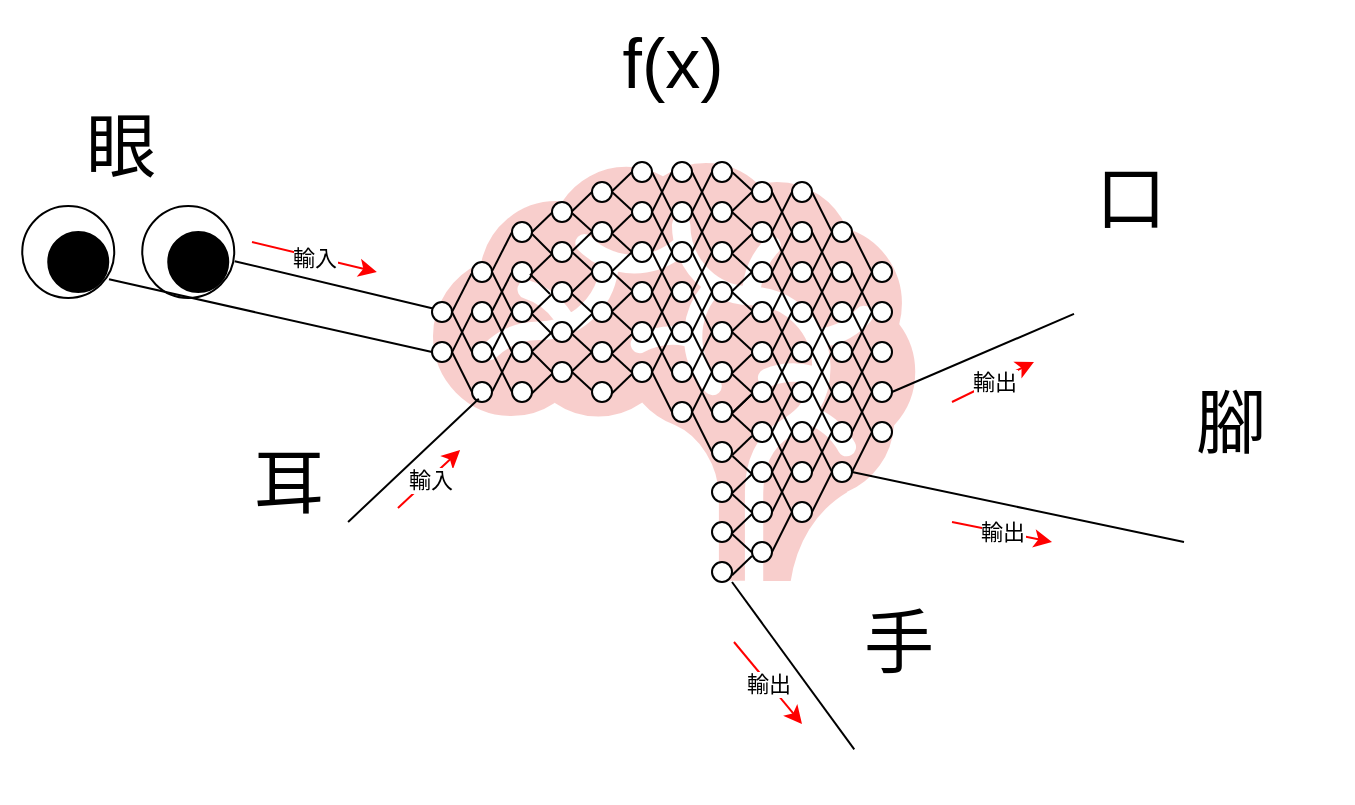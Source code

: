 <mxfile version="14.0.4" type="device"><diagram id="0" name="Page-1"><mxGraphModel dx="687" dy="243" grid="1" gridSize="10" guides="1" tooltips="1" connect="1" arrows="1" fold="1" page="1" pageScale="1" pageWidth="826" pageHeight="1169" background="#ffffff" math="0" shadow="0"><root><mxCell id="0"/><mxCell id="1" parent="0"/><mxCell id="NNt9mq7gw4RgPGSDWfAQ-1" value="" style="shape=mxgraph.signs.healthcare.brain;html=1;pointerEvents=1;fillColor=#f8cecc;verticalLabelPosition=bottom;verticalAlign=top;align=center;strokeColor=#FFFFFF;" vertex="1" parent="1"><mxGeometry x="280" y="180" width="242.12" height="210" as="geometry"/></mxCell><mxCell id="NNt9mq7gw4RgPGSDWfAQ-4" value="&lt;font style=&quot;font-size: 35px&quot;&gt;f(x)&lt;/font&gt;" style="text;html=1;strokeColor=none;fillColor=none;align=center;verticalAlign=middle;whiteSpace=wrap;rounded=0;" vertex="1" parent="1"><mxGeometry x="340" y="99.47" width="121.06" height="60.53" as="geometry"/></mxCell><mxCell id="NNt9mq7gw4RgPGSDWfAQ-5" value="" style="ellipse;whiteSpace=wrap;html=1;aspect=fixed;" vertex="1" parent="1"><mxGeometry x="280" y="250" width="10" height="10" as="geometry"/></mxCell><mxCell id="NNt9mq7gw4RgPGSDWfAQ-6" value="" style="ellipse;whiteSpace=wrap;html=1;aspect=fixed;" vertex="1" parent="1"><mxGeometry x="280" y="270" width="10" height="10" as="geometry"/></mxCell><mxCell id="NNt9mq7gw4RgPGSDWfAQ-7" value="" style="ellipse;whiteSpace=wrap;html=1;aspect=fixed;" vertex="1" parent="1"><mxGeometry x="300" y="230" width="10" height="10" as="geometry"/></mxCell><mxCell id="NNt9mq7gw4RgPGSDWfAQ-8" value="" style="ellipse;whiteSpace=wrap;html=1;aspect=fixed;" vertex="1" parent="1"><mxGeometry x="300" y="250" width="10" height="10" as="geometry"/></mxCell><mxCell id="NNt9mq7gw4RgPGSDWfAQ-9" value="" style="ellipse;whiteSpace=wrap;html=1;aspect=fixed;" vertex="1" parent="1"><mxGeometry x="300" y="290" width="10" height="10" as="geometry"/></mxCell><mxCell id="NNt9mq7gw4RgPGSDWfAQ-10" value="" style="ellipse;whiteSpace=wrap;html=1;aspect=fixed;" vertex="1" parent="1"><mxGeometry x="300" y="270" width="10" height="10" as="geometry"/></mxCell><mxCell id="NNt9mq7gw4RgPGSDWfAQ-14" value="" style="ellipse;whiteSpace=wrap;html=1;aspect=fixed;" vertex="1" parent="1"><mxGeometry x="320" y="210" width="10" height="10" as="geometry"/></mxCell><mxCell id="NNt9mq7gw4RgPGSDWfAQ-15" value="" style="ellipse;whiteSpace=wrap;html=1;aspect=fixed;" vertex="1" parent="1"><mxGeometry x="320" y="230" width="10" height="10" as="geometry"/></mxCell><mxCell id="NNt9mq7gw4RgPGSDWfAQ-16" value="" style="ellipse;whiteSpace=wrap;html=1;aspect=fixed;" vertex="1" parent="1"><mxGeometry x="320" y="270" width="10" height="10" as="geometry"/></mxCell><mxCell id="NNt9mq7gw4RgPGSDWfAQ-17" value="" style="ellipse;whiteSpace=wrap;html=1;aspect=fixed;" vertex="1" parent="1"><mxGeometry x="320" y="250" width="10" height="10" as="geometry"/></mxCell><mxCell id="NNt9mq7gw4RgPGSDWfAQ-18" value="" style="ellipse;whiteSpace=wrap;html=1;aspect=fixed;" vertex="1" parent="1"><mxGeometry x="340" y="200" width="10" height="10" as="geometry"/></mxCell><mxCell id="NNt9mq7gw4RgPGSDWfAQ-19" value="" style="ellipse;whiteSpace=wrap;html=1;aspect=fixed;" vertex="1" parent="1"><mxGeometry x="340" y="220" width="10" height="10" as="geometry"/></mxCell><mxCell id="NNt9mq7gw4RgPGSDWfAQ-20" value="" style="ellipse;whiteSpace=wrap;html=1;aspect=fixed;" vertex="1" parent="1"><mxGeometry x="340" y="260" width="10" height="10" as="geometry"/></mxCell><mxCell id="NNt9mq7gw4RgPGSDWfAQ-21" value="" style="ellipse;whiteSpace=wrap;html=1;aspect=fixed;" vertex="1" parent="1"><mxGeometry x="340" y="240" width="10" height="10" as="geometry"/></mxCell><mxCell id="NNt9mq7gw4RgPGSDWfAQ-22" value="" style="ellipse;whiteSpace=wrap;html=1;aspect=fixed;" vertex="1" parent="1"><mxGeometry x="360" y="190" width="10" height="10" as="geometry"/></mxCell><mxCell id="NNt9mq7gw4RgPGSDWfAQ-23" value="" style="ellipse;whiteSpace=wrap;html=1;aspect=fixed;" vertex="1" parent="1"><mxGeometry x="360" y="210" width="10" height="10" as="geometry"/></mxCell><mxCell id="NNt9mq7gw4RgPGSDWfAQ-24" value="" style="ellipse;whiteSpace=wrap;html=1;aspect=fixed;" vertex="1" parent="1"><mxGeometry x="360" y="250" width="10" height="10" as="geometry"/></mxCell><mxCell id="NNt9mq7gw4RgPGSDWfAQ-25" value="" style="ellipse;whiteSpace=wrap;html=1;aspect=fixed;" vertex="1" parent="1"><mxGeometry x="360" y="230" width="10" height="10" as="geometry"/></mxCell><mxCell id="NNt9mq7gw4RgPGSDWfAQ-26" value="" style="ellipse;whiteSpace=wrap;html=1;aspect=fixed;" vertex="1" parent="1"><mxGeometry x="380" y="180" width="10" height="10" as="geometry"/></mxCell><mxCell id="NNt9mq7gw4RgPGSDWfAQ-27" value="" style="ellipse;whiteSpace=wrap;html=1;aspect=fixed;" vertex="1" parent="1"><mxGeometry x="380" y="200" width="10" height="10" as="geometry"/></mxCell><mxCell id="NNt9mq7gw4RgPGSDWfAQ-28" value="" style="ellipse;whiteSpace=wrap;html=1;aspect=fixed;" vertex="1" parent="1"><mxGeometry x="380" y="240" width="10" height="10" as="geometry"/></mxCell><mxCell id="NNt9mq7gw4RgPGSDWfAQ-29" value="" style="ellipse;whiteSpace=wrap;html=1;aspect=fixed;" vertex="1" parent="1"><mxGeometry x="380" y="220" width="10" height="10" as="geometry"/></mxCell><mxCell id="NNt9mq7gw4RgPGSDWfAQ-38" value="" style="ellipse;whiteSpace=wrap;html=1;aspect=fixed;" vertex="1" parent="1"><mxGeometry x="400" y="180" width="10" height="10" as="geometry"/></mxCell><mxCell id="NNt9mq7gw4RgPGSDWfAQ-39" value="" style="ellipse;whiteSpace=wrap;html=1;aspect=fixed;" vertex="1" parent="1"><mxGeometry x="400" y="200" width="10" height="10" as="geometry"/></mxCell><mxCell id="NNt9mq7gw4RgPGSDWfAQ-40" value="" style="ellipse;whiteSpace=wrap;html=1;aspect=fixed;" vertex="1" parent="1"><mxGeometry x="400" y="240" width="10" height="10" as="geometry"/></mxCell><mxCell id="NNt9mq7gw4RgPGSDWfAQ-41" value="" style="ellipse;whiteSpace=wrap;html=1;aspect=fixed;" vertex="1" parent="1"><mxGeometry x="400" y="220" width="10" height="10" as="geometry"/></mxCell><mxCell id="NNt9mq7gw4RgPGSDWfAQ-42" value="" style="ellipse;whiteSpace=wrap;html=1;aspect=fixed;" vertex="1" parent="1"><mxGeometry x="400" y="260" width="10" height="10" as="geometry"/></mxCell><mxCell id="NNt9mq7gw4RgPGSDWfAQ-43" value="" style="ellipse;whiteSpace=wrap;html=1;aspect=fixed;" vertex="1" parent="1"><mxGeometry x="400" y="280" width="10" height="10" as="geometry"/></mxCell><mxCell id="NNt9mq7gw4RgPGSDWfAQ-45" value="" style="ellipse;whiteSpace=wrap;html=1;aspect=fixed;" vertex="1" parent="1"><mxGeometry x="400" y="300" width="10" height="10" as="geometry"/></mxCell><mxCell id="NNt9mq7gw4RgPGSDWfAQ-46" value="" style="ellipse;whiteSpace=wrap;html=1;aspect=fixed;" vertex="1" parent="1"><mxGeometry x="380" y="260" width="10" height="10" as="geometry"/></mxCell><mxCell id="NNt9mq7gw4RgPGSDWfAQ-47" value="" style="ellipse;whiteSpace=wrap;html=1;aspect=fixed;" vertex="1" parent="1"><mxGeometry x="380" y="280" width="10" height="10" as="geometry"/></mxCell><mxCell id="NNt9mq7gw4RgPGSDWfAQ-50" value="" style="ellipse;whiteSpace=wrap;html=1;aspect=fixed;" vertex="1" parent="1"><mxGeometry x="360" y="270" width="10" height="10" as="geometry"/></mxCell><mxCell id="NNt9mq7gw4RgPGSDWfAQ-51" value="" style="ellipse;whiteSpace=wrap;html=1;aspect=fixed;" vertex="1" parent="1"><mxGeometry x="360" y="290" width="10" height="10" as="geometry"/></mxCell><mxCell id="NNt9mq7gw4RgPGSDWfAQ-54" value="" style="ellipse;whiteSpace=wrap;html=1;aspect=fixed;" vertex="1" parent="1"><mxGeometry x="340" y="280" width="10" height="10" as="geometry"/></mxCell><mxCell id="NNt9mq7gw4RgPGSDWfAQ-58" value="" style="ellipse;whiteSpace=wrap;html=1;aspect=fixed;" vertex="1" parent="1"><mxGeometry x="320" y="290" width="10" height="10" as="geometry"/></mxCell><mxCell id="NNt9mq7gw4RgPGSDWfAQ-62" value="" style="ellipse;whiteSpace=wrap;html=1;aspect=fixed;" vertex="1" parent="1"><mxGeometry x="420" y="180" width="10" height="10" as="geometry"/></mxCell><mxCell id="NNt9mq7gw4RgPGSDWfAQ-63" value="" style="ellipse;whiteSpace=wrap;html=1;aspect=fixed;" vertex="1" parent="1"><mxGeometry x="420" y="200" width="10" height="10" as="geometry"/></mxCell><mxCell id="NNt9mq7gw4RgPGSDWfAQ-64" value="" style="ellipse;whiteSpace=wrap;html=1;aspect=fixed;" vertex="1" parent="1"><mxGeometry x="420" y="240" width="10" height="10" as="geometry"/></mxCell><mxCell id="NNt9mq7gw4RgPGSDWfAQ-65" value="" style="ellipse;whiteSpace=wrap;html=1;aspect=fixed;" vertex="1" parent="1"><mxGeometry x="420" y="220" width="10" height="10" as="geometry"/></mxCell><mxCell id="NNt9mq7gw4RgPGSDWfAQ-66" value="" style="ellipse;whiteSpace=wrap;html=1;aspect=fixed;" vertex="1" parent="1"><mxGeometry x="420" y="260" width="10" height="10" as="geometry"/></mxCell><mxCell id="NNt9mq7gw4RgPGSDWfAQ-67" value="" style="ellipse;whiteSpace=wrap;html=1;aspect=fixed;" vertex="1" parent="1"><mxGeometry x="420" y="280" width="10" height="10" as="geometry"/></mxCell><mxCell id="NNt9mq7gw4RgPGSDWfAQ-68" value="" style="ellipse;whiteSpace=wrap;html=1;aspect=fixed;" vertex="1" parent="1"><mxGeometry x="420" y="300" width="10" height="10" as="geometry"/></mxCell><mxCell id="NNt9mq7gw4RgPGSDWfAQ-69" value="" style="ellipse;whiteSpace=wrap;html=1;aspect=fixed;" vertex="1" parent="1"><mxGeometry x="440" y="190" width="10" height="10" as="geometry"/></mxCell><mxCell id="NNt9mq7gw4RgPGSDWfAQ-70" value="" style="ellipse;whiteSpace=wrap;html=1;aspect=fixed;" vertex="1" parent="1"><mxGeometry x="440" y="210" width="10" height="10" as="geometry"/></mxCell><mxCell id="NNt9mq7gw4RgPGSDWfAQ-71" value="" style="ellipse;whiteSpace=wrap;html=1;aspect=fixed;" vertex="1" parent="1"><mxGeometry x="440" y="250" width="10" height="10" as="geometry"/></mxCell><mxCell id="NNt9mq7gw4RgPGSDWfAQ-72" value="" style="ellipse;whiteSpace=wrap;html=1;aspect=fixed;" vertex="1" parent="1"><mxGeometry x="440" y="230" width="10" height="10" as="geometry"/></mxCell><mxCell id="NNt9mq7gw4RgPGSDWfAQ-73" value="" style="ellipse;whiteSpace=wrap;html=1;aspect=fixed;" vertex="1" parent="1"><mxGeometry x="440" y="270" width="10" height="10" as="geometry"/></mxCell><mxCell id="NNt9mq7gw4RgPGSDWfAQ-74" value="" style="ellipse;whiteSpace=wrap;html=1;aspect=fixed;" vertex="1" parent="1"><mxGeometry x="440" y="290" width="10" height="10" as="geometry"/></mxCell><mxCell id="NNt9mq7gw4RgPGSDWfAQ-75" value="" style="ellipse;whiteSpace=wrap;html=1;aspect=fixed;" vertex="1" parent="1"><mxGeometry x="440" y="310" width="10" height="10" as="geometry"/></mxCell><mxCell id="NNt9mq7gw4RgPGSDWfAQ-76" value="" style="ellipse;whiteSpace=wrap;html=1;aspect=fixed;" vertex="1" parent="1"><mxGeometry x="460" y="190" width="10" height="10" as="geometry"/></mxCell><mxCell id="NNt9mq7gw4RgPGSDWfAQ-77" value="" style="ellipse;whiteSpace=wrap;html=1;aspect=fixed;" vertex="1" parent="1"><mxGeometry x="460" y="210" width="10" height="10" as="geometry"/></mxCell><mxCell id="NNt9mq7gw4RgPGSDWfAQ-78" value="" style="ellipse;whiteSpace=wrap;html=1;aspect=fixed;" vertex="1" parent="1"><mxGeometry x="460" y="250" width="10" height="10" as="geometry"/></mxCell><mxCell id="NNt9mq7gw4RgPGSDWfAQ-79" value="" style="ellipse;whiteSpace=wrap;html=1;aspect=fixed;" vertex="1" parent="1"><mxGeometry x="460" y="230" width="10" height="10" as="geometry"/></mxCell><mxCell id="NNt9mq7gw4RgPGSDWfAQ-80" value="" style="ellipse;whiteSpace=wrap;html=1;aspect=fixed;" vertex="1" parent="1"><mxGeometry x="460" y="270" width="10" height="10" as="geometry"/></mxCell><mxCell id="NNt9mq7gw4RgPGSDWfAQ-81" value="" style="ellipse;whiteSpace=wrap;html=1;aspect=fixed;" vertex="1" parent="1"><mxGeometry x="460" y="290" width="10" height="10" as="geometry"/></mxCell><mxCell id="NNt9mq7gw4RgPGSDWfAQ-82" value="" style="ellipse;whiteSpace=wrap;html=1;aspect=fixed;" vertex="1" parent="1"><mxGeometry x="460" y="310" width="10" height="10" as="geometry"/></mxCell><mxCell id="NNt9mq7gw4RgPGSDWfAQ-83" value="" style="ellipse;whiteSpace=wrap;html=1;aspect=fixed;" vertex="1" parent="1"><mxGeometry x="480" y="210" width="10" height="10" as="geometry"/></mxCell><mxCell id="NNt9mq7gw4RgPGSDWfAQ-84" value="" style="ellipse;whiteSpace=wrap;html=1;aspect=fixed;" vertex="1" parent="1"><mxGeometry x="480" y="230" width="10" height="10" as="geometry"/></mxCell><mxCell id="NNt9mq7gw4RgPGSDWfAQ-85" value="" style="ellipse;whiteSpace=wrap;html=1;aspect=fixed;" vertex="1" parent="1"><mxGeometry x="480" y="270" width="10" height="10" as="geometry"/></mxCell><mxCell id="NNt9mq7gw4RgPGSDWfAQ-86" value="" style="ellipse;whiteSpace=wrap;html=1;aspect=fixed;" vertex="1" parent="1"><mxGeometry x="480" y="250" width="10" height="10" as="geometry"/></mxCell><mxCell id="NNt9mq7gw4RgPGSDWfAQ-87" value="" style="ellipse;whiteSpace=wrap;html=1;aspect=fixed;" vertex="1" parent="1"><mxGeometry x="480" y="290" width="10" height="10" as="geometry"/></mxCell><mxCell id="NNt9mq7gw4RgPGSDWfAQ-88" value="" style="ellipse;whiteSpace=wrap;html=1;aspect=fixed;" vertex="1" parent="1"><mxGeometry x="480" y="310" width="10" height="10" as="geometry"/></mxCell><mxCell id="NNt9mq7gw4RgPGSDWfAQ-89" value="" style="ellipse;whiteSpace=wrap;html=1;aspect=fixed;" vertex="1" parent="1"><mxGeometry x="480" y="330" width="10" height="10" as="geometry"/></mxCell><mxCell id="NNt9mq7gw4RgPGSDWfAQ-90" value="" style="ellipse;whiteSpace=wrap;html=1;aspect=fixed;" vertex="1" parent="1"><mxGeometry x="500" y="230" width="10" height="10" as="geometry"/></mxCell><mxCell id="NNt9mq7gw4RgPGSDWfAQ-91" value="" style="ellipse;whiteSpace=wrap;html=1;aspect=fixed;" vertex="1" parent="1"><mxGeometry x="500" y="250" width="10" height="10" as="geometry"/></mxCell><mxCell id="NNt9mq7gw4RgPGSDWfAQ-92" value="" style="ellipse;whiteSpace=wrap;html=1;aspect=fixed;" vertex="1" parent="1"><mxGeometry x="500" y="290" width="10" height="10" as="geometry"/></mxCell><mxCell id="NNt9mq7gw4RgPGSDWfAQ-93" value="" style="ellipse;whiteSpace=wrap;html=1;aspect=fixed;" vertex="1" parent="1"><mxGeometry x="500" y="270" width="10" height="10" as="geometry"/></mxCell><mxCell id="NNt9mq7gw4RgPGSDWfAQ-94" value="" style="ellipse;whiteSpace=wrap;html=1;aspect=fixed;" vertex="1" parent="1"><mxGeometry x="500.0" y="310" width="10" height="10" as="geometry"/></mxCell><mxCell id="NNt9mq7gw4RgPGSDWfAQ-97" value="" style="ellipse;whiteSpace=wrap;html=1;aspect=fixed;" vertex="1" parent="1"><mxGeometry x="420" y="320" width="10" height="10" as="geometry"/></mxCell><mxCell id="NNt9mq7gw4RgPGSDWfAQ-98" value="" style="ellipse;whiteSpace=wrap;html=1;aspect=fixed;" vertex="1" parent="1"><mxGeometry x="420" y="340" width="10" height="10" as="geometry"/></mxCell><mxCell id="NNt9mq7gw4RgPGSDWfAQ-99" value="" style="ellipse;whiteSpace=wrap;html=1;aspect=fixed;" vertex="1" parent="1"><mxGeometry x="420" y="380" width="10" height="10" as="geometry"/></mxCell><mxCell id="NNt9mq7gw4RgPGSDWfAQ-100" value="" style="ellipse;whiteSpace=wrap;html=1;aspect=fixed;" vertex="1" parent="1"><mxGeometry x="420" y="360" width="10" height="10" as="geometry"/></mxCell><mxCell id="NNt9mq7gw4RgPGSDWfAQ-104" value="" style="ellipse;whiteSpace=wrap;html=1;aspect=fixed;" vertex="1" parent="1"><mxGeometry x="440" y="330" width="10" height="10" as="geometry"/></mxCell><mxCell id="NNt9mq7gw4RgPGSDWfAQ-105" value="" style="ellipse;whiteSpace=wrap;html=1;aspect=fixed;" vertex="1" parent="1"><mxGeometry x="440" y="370" width="10" height="10" as="geometry"/></mxCell><mxCell id="NNt9mq7gw4RgPGSDWfAQ-106" value="" style="ellipse;whiteSpace=wrap;html=1;aspect=fixed;" vertex="1" parent="1"><mxGeometry x="440" y="350" width="10" height="10" as="geometry"/></mxCell><mxCell id="NNt9mq7gw4RgPGSDWfAQ-107" value="" style="ellipse;whiteSpace=wrap;html=1;aspect=fixed;" vertex="1" parent="1"><mxGeometry x="460" y="330" width="10" height="10" as="geometry"/></mxCell><mxCell id="NNt9mq7gw4RgPGSDWfAQ-109" value="" style="ellipse;whiteSpace=wrap;html=1;aspect=fixed;" vertex="1" parent="1"><mxGeometry x="460" y="350" width="10" height="10" as="geometry"/></mxCell><mxCell id="NNt9mq7gw4RgPGSDWfAQ-111" value="" style="endArrow=none;html=1;exitX=1;exitY=0.5;exitDx=0;exitDy=0;entryX=-0.016;entryY=0.567;entryDx=0;entryDy=0;entryPerimeter=0;" edge="1" parent="1" source="NNt9mq7gw4RgPGSDWfAQ-5" target="NNt9mq7gw4RgPGSDWfAQ-7"><mxGeometry width="50" height="50" relative="1" as="geometry"><mxPoint x="310" y="290" as="sourcePoint"/><mxPoint x="360" y="240" as="targetPoint"/></mxGeometry></mxCell><mxCell id="NNt9mq7gw4RgPGSDWfAQ-112" value="" style="endArrow=none;html=1;exitX=1.078;exitY=0.569;exitDx=0;exitDy=0;exitPerimeter=0;entryX=0.061;entryY=0.603;entryDx=0;entryDy=0;entryPerimeter=0;" edge="1" parent="1"><mxGeometry width="50" height="50" relative="1" as="geometry"><mxPoint x="290.17" y="274.83" as="sourcePoint"/><mxPoint x="300" y="255.17" as="targetPoint"/></mxGeometry></mxCell><mxCell id="NNt9mq7gw4RgPGSDWfAQ-113" value="" style="endArrow=none;html=1;exitX=0;exitY=0.5;exitDx=0;exitDy=0;entryX=1;entryY=0.5;entryDx=0;entryDy=0;" edge="1" parent="1" source="NNt9mq7gw4RgPGSDWfAQ-9" target="NNt9mq7gw4RgPGSDWfAQ-6"><mxGeometry width="50" height="50" relative="1" as="geometry"><mxPoint x="300.17" y="284.83" as="sourcePoint"/><mxPoint x="310" y="265.17" as="targetPoint"/></mxGeometry></mxCell><mxCell id="NNt9mq7gw4RgPGSDWfAQ-114" value="" style="endArrow=none;html=1;exitX=0;exitY=0.5;exitDx=0;exitDy=0;entryX=1;entryY=0.5;entryDx=0;entryDy=0;" edge="1" parent="1"><mxGeometry width="50" height="50" relative="1" as="geometry"><mxPoint x="300.0" y="275" as="sourcePoint"/><mxPoint x="290" y="255" as="targetPoint"/></mxGeometry></mxCell><mxCell id="NNt9mq7gw4RgPGSDWfAQ-115" value="" style="endArrow=none;html=1;exitX=1;exitY=0.5;exitDx=0;exitDy=0;entryX=-0.016;entryY=0.567;entryDx=0;entryDy=0;entryPerimeter=0;" edge="1" parent="1"><mxGeometry width="50" height="50" relative="1" as="geometry"><mxPoint x="310" y="234.67" as="sourcePoint"/><mxPoint x="319.84" y="215.34" as="targetPoint"/></mxGeometry></mxCell><mxCell id="NNt9mq7gw4RgPGSDWfAQ-117" value="" style="endArrow=none;html=1;exitX=1;exitY=0.5;exitDx=0;exitDy=0;entryX=-0.016;entryY=0.567;entryDx=0;entryDy=0;entryPerimeter=0;" edge="1" parent="1"><mxGeometry width="50" height="50" relative="1" as="geometry"><mxPoint x="310" y="254.66" as="sourcePoint"/><mxPoint x="319.84" y="235.33" as="targetPoint"/></mxGeometry></mxCell><mxCell id="NNt9mq7gw4RgPGSDWfAQ-118" value="" style="endArrow=none;html=1;exitX=1;exitY=0.5;exitDx=0;exitDy=0;entryX=-0.016;entryY=0.567;entryDx=0;entryDy=0;entryPerimeter=0;" edge="1" parent="1"><mxGeometry width="50" height="50" relative="1" as="geometry"><mxPoint x="310" y="274.66" as="sourcePoint"/><mxPoint x="319.84" y="255.33" as="targetPoint"/></mxGeometry></mxCell><mxCell id="NNt9mq7gw4RgPGSDWfAQ-121" value="" style="endArrow=none;html=1;exitX=1;exitY=0.5;exitDx=0;exitDy=0;entryX=-0.016;entryY=0.567;entryDx=0;entryDy=0;entryPerimeter=0;" edge="1" parent="1"><mxGeometry width="50" height="50" relative="1" as="geometry"><mxPoint x="310.16" y="294.66" as="sourcePoint"/><mxPoint x="320.0" y="275.33" as="targetPoint"/></mxGeometry></mxCell><mxCell id="NNt9mq7gw4RgPGSDWfAQ-122" value="" style="endArrow=none;html=1;exitX=0;exitY=0.5;exitDx=0;exitDy=0;entryX=1;entryY=0.5;entryDx=0;entryDy=0;" edge="1" parent="1"><mxGeometry width="50" height="50" relative="1" as="geometry"><mxPoint x="320.0" y="255" as="sourcePoint"/><mxPoint x="310" y="235" as="targetPoint"/></mxGeometry></mxCell><mxCell id="NNt9mq7gw4RgPGSDWfAQ-123" value="" style="endArrow=none;html=1;exitX=0;exitY=0.5;exitDx=0;exitDy=0;entryX=1;entryY=0.5;entryDx=0;entryDy=0;" edge="1" parent="1"><mxGeometry width="50" height="50" relative="1" as="geometry"><mxPoint x="320.0" y="275" as="sourcePoint"/><mxPoint x="310" y="255" as="targetPoint"/></mxGeometry></mxCell><mxCell id="NNt9mq7gw4RgPGSDWfAQ-124" value="" style="endArrow=none;html=1;exitX=0;exitY=0.5;exitDx=0;exitDy=0;entryX=1;entryY=0.5;entryDx=0;entryDy=0;" edge="1" parent="1"><mxGeometry width="50" height="50" relative="1" as="geometry"><mxPoint x="320.0" y="295" as="sourcePoint"/><mxPoint x="310" y="275" as="targetPoint"/></mxGeometry></mxCell><mxCell id="NNt9mq7gw4RgPGSDWfAQ-125" value="" style="endArrow=none;html=1;exitX=1;exitY=0.5;exitDx=0;exitDy=0;entryX=-0.016;entryY=0.567;entryDx=0;entryDy=0;entryPerimeter=0;" edge="1" parent="1" source="NNt9mq7gw4RgPGSDWfAQ-14"><mxGeometry width="50" height="50" relative="1" as="geometry"><mxPoint x="330.16" y="224.66" as="sourcePoint"/><mxPoint x="340.0" y="205.33" as="targetPoint"/></mxGeometry></mxCell><mxCell id="NNt9mq7gw4RgPGSDWfAQ-127" value="" style="endArrow=none;html=1;exitX=1;exitY=0.5;exitDx=0;exitDy=0;entryX=-0.016;entryY=0.567;entryDx=0;entryDy=0;entryPerimeter=0;" edge="1" parent="1"><mxGeometry width="50" height="50" relative="1" as="geometry"><mxPoint x="330.0" y="235.67" as="sourcePoint"/><mxPoint x="340" y="226.0" as="targetPoint"/></mxGeometry></mxCell><mxCell id="NNt9mq7gw4RgPGSDWfAQ-128" value="" style="endArrow=none;html=1;exitX=1;exitY=0.5;exitDx=0;exitDy=0;entryX=-0.016;entryY=0.567;entryDx=0;entryDy=0;entryPerimeter=0;" edge="1" parent="1"><mxGeometry width="50" height="50" relative="1" as="geometry"><mxPoint x="330.0" y="255.67" as="sourcePoint"/><mxPoint x="340" y="246.0" as="targetPoint"/></mxGeometry></mxCell><mxCell id="NNt9mq7gw4RgPGSDWfAQ-129" value="" style="endArrow=none;html=1;exitX=1;exitY=0.5;exitDx=0;exitDy=0;entryX=-0.016;entryY=0.567;entryDx=0;entryDy=0;entryPerimeter=0;" edge="1" parent="1"><mxGeometry width="50" height="50" relative="1" as="geometry"><mxPoint x="330.0" y="274.67" as="sourcePoint"/><mxPoint x="340" y="265.0" as="targetPoint"/></mxGeometry></mxCell><mxCell id="NNt9mq7gw4RgPGSDWfAQ-130" value="" style="endArrow=none;html=1;exitX=1;exitY=0.5;exitDx=0;exitDy=0;entryX=-0.016;entryY=0.567;entryDx=0;entryDy=0;entryPerimeter=0;" edge="1" parent="1"><mxGeometry width="50" height="50" relative="1" as="geometry"><mxPoint x="330.0" y="295.67" as="sourcePoint"/><mxPoint x="340" y="286.0" as="targetPoint"/></mxGeometry></mxCell><mxCell id="NNt9mq7gw4RgPGSDWfAQ-131" value="" style="endArrow=none;html=1;exitX=1;exitY=0.5;exitDx=0;exitDy=0;entryX=0;entryY=0.5;entryDx=0;entryDy=0;" edge="1" parent="1" source="NNt9mq7gw4RgPGSDWfAQ-16" target="NNt9mq7gw4RgPGSDWfAQ-54"><mxGeometry width="50" height="50" relative="1" as="geometry"><mxPoint x="380.0" y="265" as="sourcePoint"/><mxPoint x="340" y="290" as="targetPoint"/></mxGeometry></mxCell><mxCell id="NNt9mq7gw4RgPGSDWfAQ-132" value="" style="endArrow=none;html=1;exitX=1;exitY=0.5;exitDx=0;exitDy=0;entryX=0;entryY=0.5;entryDx=0;entryDy=0;" edge="1" parent="1"><mxGeometry width="50" height="50" relative="1" as="geometry"><mxPoint x="330.0" y="256" as="sourcePoint"/><mxPoint x="340" y="266" as="targetPoint"/></mxGeometry></mxCell><mxCell id="NNt9mq7gw4RgPGSDWfAQ-133" value="" style="endArrow=none;html=1;exitX=1;exitY=0.5;exitDx=0;exitDy=0;entryX=0;entryY=0.5;entryDx=0;entryDy=0;" edge="1" parent="1"><mxGeometry width="50" height="50" relative="1" as="geometry"><mxPoint x="329.0" y="236" as="sourcePoint"/><mxPoint x="339" y="246" as="targetPoint"/></mxGeometry></mxCell><mxCell id="NNt9mq7gw4RgPGSDWfAQ-134" value="" style="endArrow=none;html=1;exitX=1;exitY=0.5;exitDx=0;exitDy=0;entryX=0;entryY=0.5;entryDx=0;entryDy=0;" edge="1" parent="1"><mxGeometry width="50" height="50" relative="1" as="geometry"><mxPoint x="330.0" y="216" as="sourcePoint"/><mxPoint x="340" y="226" as="targetPoint"/></mxGeometry></mxCell><mxCell id="NNt9mq7gw4RgPGSDWfAQ-135" value="" style="endArrow=none;html=1;exitX=1;exitY=0.5;exitDx=0;exitDy=0;entryX=-0.016;entryY=0.567;entryDx=0;entryDy=0;entryPerimeter=0;" edge="1" parent="1"><mxGeometry width="50" height="50" relative="1" as="geometry"><mxPoint x="350.0" y="204.67" as="sourcePoint"/><mxPoint x="360" y="195.0" as="targetPoint"/></mxGeometry></mxCell><mxCell id="NNt9mq7gw4RgPGSDWfAQ-136" value="" style="endArrow=none;html=1;exitX=1;exitY=0.5;exitDx=0;exitDy=0;entryX=-0.016;entryY=0.567;entryDx=0;entryDy=0;entryPerimeter=0;" edge="1" parent="1"><mxGeometry width="50" height="50" relative="1" as="geometry"><mxPoint x="350.0" y="224.67" as="sourcePoint"/><mxPoint x="360" y="215.0" as="targetPoint"/></mxGeometry></mxCell><mxCell id="NNt9mq7gw4RgPGSDWfAQ-137" value="" style="endArrow=none;html=1;exitX=1;exitY=0.5;exitDx=0;exitDy=0;entryX=-0.016;entryY=0.567;entryDx=0;entryDy=0;entryPerimeter=0;" edge="1" parent="1"><mxGeometry width="50" height="50" relative="1" as="geometry"><mxPoint x="350.0" y="245" as="sourcePoint"/><mxPoint x="360" y="235.33" as="targetPoint"/></mxGeometry></mxCell><mxCell id="NNt9mq7gw4RgPGSDWfAQ-138" value="" style="endArrow=none;html=1;exitX=1;exitY=0.5;exitDx=0;exitDy=0;entryX=-0.016;entryY=0.567;entryDx=0;entryDy=0;entryPerimeter=0;" edge="1" parent="1"><mxGeometry width="50" height="50" relative="1" as="geometry"><mxPoint x="350.0" y="265.67" as="sourcePoint"/><mxPoint x="360" y="256.0" as="targetPoint"/></mxGeometry></mxCell><mxCell id="NNt9mq7gw4RgPGSDWfAQ-140" value="" style="endArrow=none;html=1;exitX=1;exitY=0.5;exitDx=0;exitDy=0;entryX=-0.016;entryY=0.567;entryDx=0;entryDy=0;entryPerimeter=0;" edge="1" parent="1"><mxGeometry width="50" height="50" relative="1" as="geometry"><mxPoint x="350.0" y="284.67" as="sourcePoint"/><mxPoint x="360" y="275.0" as="targetPoint"/></mxGeometry></mxCell><mxCell id="NNt9mq7gw4RgPGSDWfAQ-141" value="" style="endArrow=none;html=1;exitX=1;exitY=0.5;exitDx=0;exitDy=0;entryX=1.023;entryY=0.571;entryDx=0;entryDy=0;entryPerimeter=0;" edge="1" parent="1" target="NNt9mq7gw4RgPGSDWfAQ-18"><mxGeometry width="50" height="50" relative="1" as="geometry"><mxPoint x="360.0" y="214.67" as="sourcePoint"/><mxPoint x="370" y="205.0" as="targetPoint"/></mxGeometry></mxCell><mxCell id="NNt9mq7gw4RgPGSDWfAQ-142" value="" style="endArrow=none;html=1;exitX=1;exitY=0.5;exitDx=0;exitDy=0;entryX=1.023;entryY=0.571;entryDx=0;entryDy=0;entryPerimeter=0;" edge="1" parent="1"><mxGeometry width="50" height="50" relative="1" as="geometry"><mxPoint x="359.77" y="233.96" as="sourcePoint"/><mxPoint x="350.0" y="225.0" as="targetPoint"/></mxGeometry></mxCell><mxCell id="NNt9mq7gw4RgPGSDWfAQ-143" value="" style="endArrow=none;html=1;exitX=1;exitY=0.5;exitDx=0;exitDy=0;entryX=1.023;entryY=0.571;entryDx=0;entryDy=0;entryPerimeter=0;" edge="1" parent="1"><mxGeometry width="50" height="50" relative="1" as="geometry"><mxPoint x="359.77" y="254.96" as="sourcePoint"/><mxPoint x="350.0" y="246.0" as="targetPoint"/></mxGeometry></mxCell><mxCell id="NNt9mq7gw4RgPGSDWfAQ-144" value="" style="endArrow=none;html=1;exitX=1;exitY=0.5;exitDx=0;exitDy=0;entryX=1.023;entryY=0.571;entryDx=0;entryDy=0;entryPerimeter=0;" edge="1" parent="1"><mxGeometry width="50" height="50" relative="1" as="geometry"><mxPoint x="359.77" y="274.96" as="sourcePoint"/><mxPoint x="350.0" y="266" as="targetPoint"/></mxGeometry></mxCell><mxCell id="NNt9mq7gw4RgPGSDWfAQ-145" value="" style="endArrow=none;html=1;exitX=1;exitY=0.5;exitDx=0;exitDy=0;entryX=1.023;entryY=0.571;entryDx=0;entryDy=0;entryPerimeter=0;" edge="1" parent="1"><mxGeometry width="50" height="50" relative="1" as="geometry"><mxPoint x="359.77" y="293.96" as="sourcePoint"/><mxPoint x="350.0" y="285" as="targetPoint"/></mxGeometry></mxCell><mxCell id="NNt9mq7gw4RgPGSDWfAQ-146" value="" style="endArrow=none;html=1;exitX=1;exitY=0.5;exitDx=0;exitDy=0;entryX=-0.016;entryY=0.567;entryDx=0;entryDy=0;entryPerimeter=0;" edge="1" parent="1"><mxGeometry width="50" height="50" relative="1" as="geometry"><mxPoint x="370.0" y="194.67" as="sourcePoint"/><mxPoint x="380" y="185.0" as="targetPoint"/></mxGeometry></mxCell><mxCell id="NNt9mq7gw4RgPGSDWfAQ-147" value="" style="endArrow=none;html=1;exitX=1;exitY=0.5;exitDx=0;exitDy=0;entryX=-0.016;entryY=0.567;entryDx=0;entryDy=0;entryPerimeter=0;" edge="1" parent="1"><mxGeometry width="50" height="50" relative="1" as="geometry"><mxPoint x="370.0" y="215.67" as="sourcePoint"/><mxPoint x="380" y="206.0" as="targetPoint"/></mxGeometry></mxCell><mxCell id="NNt9mq7gw4RgPGSDWfAQ-148" value="" style="endArrow=none;html=1;exitX=1;exitY=0.5;exitDx=0;exitDy=0;entryX=-0.016;entryY=0.567;entryDx=0;entryDy=0;entryPerimeter=0;" edge="1" parent="1"><mxGeometry width="50" height="50" relative="1" as="geometry"><mxPoint x="370.0" y="234.67" as="sourcePoint"/><mxPoint x="380" y="225.0" as="targetPoint"/></mxGeometry></mxCell><mxCell id="NNt9mq7gw4RgPGSDWfAQ-149" value="" style="endArrow=none;html=1;exitX=1;exitY=0.5;exitDx=0;exitDy=0;entryX=-0.016;entryY=0.567;entryDx=0;entryDy=0;entryPerimeter=0;" edge="1" parent="1"><mxGeometry width="50" height="50" relative="1" as="geometry"><mxPoint x="370.0" y="254.67" as="sourcePoint"/><mxPoint x="380" y="245.0" as="targetPoint"/></mxGeometry></mxCell><mxCell id="NNt9mq7gw4RgPGSDWfAQ-150" value="" style="endArrow=none;html=1;exitX=1;exitY=0.5;exitDx=0;exitDy=0;entryX=-0.016;entryY=0.567;entryDx=0;entryDy=0;entryPerimeter=0;" edge="1" parent="1"><mxGeometry width="50" height="50" relative="1" as="geometry"><mxPoint x="370.0" y="275.67" as="sourcePoint"/><mxPoint x="380" y="266.0" as="targetPoint"/></mxGeometry></mxCell><mxCell id="NNt9mq7gw4RgPGSDWfAQ-151" value="" style="endArrow=none;html=1;exitX=1;exitY=0.5;exitDx=0;exitDy=0;entryX=-0.016;entryY=0.567;entryDx=0;entryDy=0;entryPerimeter=0;" edge="1" parent="1"><mxGeometry width="50" height="50" relative="1" as="geometry"><mxPoint x="370.0" y="295.67" as="sourcePoint"/><mxPoint x="380" y="286.0" as="targetPoint"/></mxGeometry></mxCell><mxCell id="NNt9mq7gw4RgPGSDWfAQ-153" value="" style="endArrow=none;html=1;exitX=1;exitY=0.5;exitDx=0;exitDy=0;entryX=1.023;entryY=0.571;entryDx=0;entryDy=0;entryPerimeter=0;" edge="1" parent="1"><mxGeometry width="50" height="50" relative="1" as="geometry"><mxPoint x="379.77" y="203.96" as="sourcePoint"/><mxPoint x="370.0" y="195.0" as="targetPoint"/></mxGeometry></mxCell><mxCell id="NNt9mq7gw4RgPGSDWfAQ-154" value="" style="endArrow=none;html=1;exitX=1;exitY=0.5;exitDx=0;exitDy=0;entryX=1.023;entryY=0.571;entryDx=0;entryDy=0;entryPerimeter=0;" edge="1" parent="1"><mxGeometry width="50" height="50" relative="1" as="geometry"><mxPoint x="380.0" y="224.96" as="sourcePoint"/><mxPoint x="370.23" y="216.0" as="targetPoint"/></mxGeometry></mxCell><mxCell id="NNt9mq7gw4RgPGSDWfAQ-155" value="" style="endArrow=none;html=1;exitX=1;exitY=0.5;exitDx=0;exitDy=0;entryX=1.023;entryY=0.571;entryDx=0;entryDy=0;entryPerimeter=0;" edge="1" parent="1"><mxGeometry width="50" height="50" relative="1" as="geometry"><mxPoint x="379.77" y="243.96" as="sourcePoint"/><mxPoint x="370.0" y="235.0" as="targetPoint"/></mxGeometry></mxCell><mxCell id="NNt9mq7gw4RgPGSDWfAQ-156" value="" style="endArrow=none;html=1;exitX=1;exitY=0.5;exitDx=0;exitDy=0;entryX=1.023;entryY=0.571;entryDx=0;entryDy=0;entryPerimeter=0;" edge="1" parent="1"><mxGeometry width="50" height="50" relative="1" as="geometry"><mxPoint x="379.77" y="263.96" as="sourcePoint"/><mxPoint x="370.0" y="255.0" as="targetPoint"/></mxGeometry></mxCell><mxCell id="NNt9mq7gw4RgPGSDWfAQ-157" value="" style="endArrow=none;html=1;exitX=1;exitY=0.5;exitDx=0;exitDy=0;entryX=1.023;entryY=0.571;entryDx=0;entryDy=0;entryPerimeter=0;" edge="1" parent="1"><mxGeometry width="50" height="50" relative="1" as="geometry"><mxPoint x="379.77" y="284.96" as="sourcePoint"/><mxPoint x="370.0" y="276.0" as="targetPoint"/></mxGeometry></mxCell><mxCell id="NNt9mq7gw4RgPGSDWfAQ-158" value="" style="endArrow=none;html=1;exitX=0;exitY=0.5;exitDx=0;exitDy=0;entryX=1;entryY=0.5;entryDx=0;entryDy=0;" edge="1" parent="1" source="NNt9mq7gw4RgPGSDWfAQ-45" target="NNt9mq7gw4RgPGSDWfAQ-47"><mxGeometry width="50" height="50" relative="1" as="geometry"><mxPoint x="399.77" y="283.96" as="sourcePoint"/><mxPoint x="390.0" y="275.0" as="targetPoint"/></mxGeometry></mxCell><mxCell id="NNt9mq7gw4RgPGSDWfAQ-159" value="" style="endArrow=none;html=1;exitX=0;exitY=0.5;exitDx=0;exitDy=0;entryX=1;entryY=0.5;entryDx=0;entryDy=0;" edge="1" parent="1"><mxGeometry width="50" height="50" relative="1" as="geometry"><mxPoint x="400.0" y="285.0" as="sourcePoint"/><mxPoint x="390.0" y="265.0" as="targetPoint"/></mxGeometry></mxCell><mxCell id="NNt9mq7gw4RgPGSDWfAQ-160" value="" style="endArrow=none;html=1;exitX=0;exitY=0.5;exitDx=0;exitDy=0;entryX=1;entryY=0.5;entryDx=0;entryDy=0;" edge="1" parent="1"><mxGeometry width="50" height="50" relative="1" as="geometry"><mxPoint x="400.0" y="265.0" as="sourcePoint"/><mxPoint x="390.0" y="245.0" as="targetPoint"/></mxGeometry></mxCell><mxCell id="NNt9mq7gw4RgPGSDWfAQ-161" value="" style="endArrow=none;html=1;exitX=0;exitY=0.5;exitDx=0;exitDy=0;entryX=1;entryY=0.5;entryDx=0;entryDy=0;" edge="1" parent="1"><mxGeometry width="50" height="50" relative="1" as="geometry"><mxPoint x="400.0" y="245.0" as="sourcePoint"/><mxPoint x="390.0" y="225.0" as="targetPoint"/></mxGeometry></mxCell><mxCell id="NNt9mq7gw4RgPGSDWfAQ-162" value="" style="endArrow=none;html=1;exitX=0;exitY=0.5;exitDx=0;exitDy=0;entryX=1;entryY=0.5;entryDx=0;entryDy=0;" edge="1" parent="1"><mxGeometry width="50" height="50" relative="1" as="geometry"><mxPoint x="400.0" y="225.0" as="sourcePoint"/><mxPoint x="390.0" y="205.0" as="targetPoint"/></mxGeometry></mxCell><mxCell id="NNt9mq7gw4RgPGSDWfAQ-163" value="" style="endArrow=none;html=1;exitX=0;exitY=0.5;exitDx=0;exitDy=0;entryX=1;entryY=0.5;entryDx=0;entryDy=0;" edge="1" parent="1"><mxGeometry width="50" height="50" relative="1" as="geometry"><mxPoint x="400.0" y="205.0" as="sourcePoint"/><mxPoint x="390.0" y="185.0" as="targetPoint"/></mxGeometry></mxCell><mxCell id="NNt9mq7gw4RgPGSDWfAQ-164" value="" style="endArrow=none;html=1;exitX=0;exitY=0.5;exitDx=0;exitDy=0;entryX=1;entryY=0.5;entryDx=0;entryDy=0;" edge="1" parent="1" source="NNt9mq7gw4RgPGSDWfAQ-38" target="NNt9mq7gw4RgPGSDWfAQ-27"><mxGeometry width="50" height="50" relative="1" as="geometry"><mxPoint x="410.0" y="215.0" as="sourcePoint"/><mxPoint x="400.0" y="195.0" as="targetPoint"/></mxGeometry></mxCell><mxCell id="NNt9mq7gw4RgPGSDWfAQ-165" value="" style="endArrow=none;html=1;exitX=0;exitY=0.5;exitDx=0;exitDy=0;entryX=1;entryY=0.5;entryDx=0;entryDy=0;" edge="1" parent="1"><mxGeometry width="50" height="50" relative="1" as="geometry"><mxPoint x="400.0" y="205" as="sourcePoint"/><mxPoint x="390.0" y="225" as="targetPoint"/></mxGeometry></mxCell><mxCell id="NNt9mq7gw4RgPGSDWfAQ-166" value="" style="endArrow=none;html=1;exitX=0;exitY=0.5;exitDx=0;exitDy=0;entryX=1;entryY=0.5;entryDx=0;entryDy=0;" edge="1" parent="1"><mxGeometry width="50" height="50" relative="1" as="geometry"><mxPoint x="400.0" y="225" as="sourcePoint"/><mxPoint x="390.0" y="245" as="targetPoint"/></mxGeometry></mxCell><mxCell id="NNt9mq7gw4RgPGSDWfAQ-167" value="" style="endArrow=none;html=1;exitX=0;exitY=0.5;exitDx=0;exitDy=0;entryX=1;entryY=0.5;entryDx=0;entryDy=0;" edge="1" parent="1"><mxGeometry width="50" height="50" relative="1" as="geometry"><mxPoint x="400.0" y="245" as="sourcePoint"/><mxPoint x="390.0" y="265" as="targetPoint"/></mxGeometry></mxCell><mxCell id="NNt9mq7gw4RgPGSDWfAQ-168" value="" style="endArrow=none;html=1;exitX=0;exitY=0.5;exitDx=0;exitDy=0;entryX=1;entryY=0.5;entryDx=0;entryDy=0;" edge="1" parent="1"><mxGeometry width="50" height="50" relative="1" as="geometry"><mxPoint x="400.0" y="265" as="sourcePoint"/><mxPoint x="390.0" y="285" as="targetPoint"/></mxGeometry></mxCell><mxCell id="NNt9mq7gw4RgPGSDWfAQ-169" value="" style="endArrow=none;html=1;exitX=0;exitY=0.5;exitDx=0;exitDy=0;entryX=1;entryY=0.5;entryDx=0;entryDy=0;" edge="1" parent="1"><mxGeometry width="50" height="50" relative="1" as="geometry"><mxPoint x="420.0" y="305.0" as="sourcePoint"/><mxPoint x="410.0" y="285.0" as="targetPoint"/></mxGeometry></mxCell><mxCell id="NNt9mq7gw4RgPGSDWfAQ-170" value="" style="endArrow=none;html=1;exitX=0;exitY=0.5;exitDx=0;exitDy=0;entryX=1;entryY=0.5;entryDx=0;entryDy=0;" edge="1" parent="1"><mxGeometry width="50" height="50" relative="1" as="geometry"><mxPoint x="420.0" y="285.0" as="sourcePoint"/><mxPoint x="410.0" y="265.0" as="targetPoint"/></mxGeometry></mxCell><mxCell id="NNt9mq7gw4RgPGSDWfAQ-171" value="" style="endArrow=none;html=1;exitX=0;exitY=0.5;exitDx=0;exitDy=0;entryX=1;entryY=0.5;entryDx=0;entryDy=0;" edge="1" parent="1"><mxGeometry width="50" height="50" relative="1" as="geometry"><mxPoint x="420.0" y="265.0" as="sourcePoint"/><mxPoint x="410.0" y="245.0" as="targetPoint"/></mxGeometry></mxCell><mxCell id="NNt9mq7gw4RgPGSDWfAQ-172" value="" style="endArrow=none;html=1;exitX=0;exitY=0.5;exitDx=0;exitDy=0;entryX=1;entryY=0.5;entryDx=0;entryDy=0;" edge="1" parent="1"><mxGeometry width="50" height="50" relative="1" as="geometry"><mxPoint x="420.0" y="245.0" as="sourcePoint"/><mxPoint x="410.0" y="225.0" as="targetPoint"/></mxGeometry></mxCell><mxCell id="NNt9mq7gw4RgPGSDWfAQ-173" value="" style="endArrow=none;html=1;exitX=0;exitY=0.5;exitDx=0;exitDy=0;entryX=1;entryY=0.5;entryDx=0;entryDy=0;" edge="1" parent="1"><mxGeometry width="50" height="50" relative="1" as="geometry"><mxPoint x="420.0" y="225.0" as="sourcePoint"/><mxPoint x="410.0" y="205.0" as="targetPoint"/></mxGeometry></mxCell><mxCell id="NNt9mq7gw4RgPGSDWfAQ-174" value="" style="endArrow=none;html=1;exitX=0;exitY=0.5;exitDx=0;exitDy=0;entryX=1;entryY=0.5;entryDx=0;entryDy=0;" edge="1" parent="1"><mxGeometry width="50" height="50" relative="1" as="geometry"><mxPoint x="420.0" y="205.0" as="sourcePoint"/><mxPoint x="410.0" y="185.0" as="targetPoint"/></mxGeometry></mxCell><mxCell id="NNt9mq7gw4RgPGSDWfAQ-175" value="" style="endArrow=none;html=1;exitX=0;exitY=0.5;exitDx=0;exitDy=0;entryX=1;entryY=0.5;entryDx=0;entryDy=0;" edge="1" parent="1"><mxGeometry width="50" height="50" relative="1" as="geometry"><mxPoint x="420.0" y="185" as="sourcePoint"/><mxPoint x="410.0" y="205" as="targetPoint"/></mxGeometry></mxCell><mxCell id="NNt9mq7gw4RgPGSDWfAQ-176" value="" style="endArrow=none;html=1;exitX=0;exitY=0.5;exitDx=0;exitDy=0;entryX=1;entryY=0.5;entryDx=0;entryDy=0;" edge="1" parent="1"><mxGeometry width="50" height="50" relative="1" as="geometry"><mxPoint x="420.0" y="205" as="sourcePoint"/><mxPoint x="410.0" y="225" as="targetPoint"/></mxGeometry></mxCell><mxCell id="NNt9mq7gw4RgPGSDWfAQ-177" value="" style="endArrow=none;html=1;exitX=0;exitY=0.5;exitDx=0;exitDy=0;entryX=1;entryY=0.5;entryDx=0;entryDy=0;" edge="1" parent="1"><mxGeometry width="50" height="50" relative="1" as="geometry"><mxPoint x="420.0" y="225" as="sourcePoint"/><mxPoint x="410.0" y="245.0" as="targetPoint"/></mxGeometry></mxCell><mxCell id="NNt9mq7gw4RgPGSDWfAQ-178" value="" style="endArrow=none;html=1;exitX=0;exitY=0.5;exitDx=0;exitDy=0;entryX=1;entryY=0.5;entryDx=0;entryDy=0;" edge="1" parent="1"><mxGeometry width="50" height="50" relative="1" as="geometry"><mxPoint x="420.0" y="245.0" as="sourcePoint"/><mxPoint x="410.0" y="265.0" as="targetPoint"/></mxGeometry></mxCell><mxCell id="NNt9mq7gw4RgPGSDWfAQ-179" value="" style="endArrow=none;html=1;exitX=0;exitY=0.5;exitDx=0;exitDy=0;entryX=1;entryY=0.5;entryDx=0;entryDy=0;" edge="1" parent="1"><mxGeometry width="50" height="50" relative="1" as="geometry"><mxPoint x="420.0" y="265.0" as="sourcePoint"/><mxPoint x="410.0" y="285.0" as="targetPoint"/></mxGeometry></mxCell><mxCell id="NNt9mq7gw4RgPGSDWfAQ-180" value="" style="endArrow=none;html=1;exitX=0;exitY=0.5;exitDx=0;exitDy=0;entryX=1;entryY=0.5;entryDx=0;entryDy=0;" edge="1" parent="1"><mxGeometry width="50" height="50" relative="1" as="geometry"><mxPoint x="420.0" y="285.0" as="sourcePoint"/><mxPoint x="410.0" y="305.0" as="targetPoint"/></mxGeometry></mxCell><mxCell id="NNt9mq7gw4RgPGSDWfAQ-181" value="" style="endArrow=none;html=1;exitX=0;exitY=0.5;exitDx=0;exitDy=0;entryX=1;entryY=0.5;entryDx=0;entryDy=0;" edge="1" parent="1"><mxGeometry width="50" height="50" relative="1" as="geometry"><mxPoint x="420.0" y="325.0" as="sourcePoint"/><mxPoint x="410.0" y="305.0" as="targetPoint"/></mxGeometry></mxCell><mxCell id="NNt9mq7gw4RgPGSDWfAQ-197" value="" style="endArrow=none;html=1;exitX=1;exitY=0.5;exitDx=0;exitDy=0;entryX=-0.016;entryY=0.567;entryDx=0;entryDy=0;entryPerimeter=0;" edge="1" parent="1"><mxGeometry width="50" height="50" relative="1" as="geometry"><mxPoint x="430.0" y="204.67" as="sourcePoint"/><mxPoint x="440" y="195.0" as="targetPoint"/></mxGeometry></mxCell><mxCell id="NNt9mq7gw4RgPGSDWfAQ-198" value="" style="endArrow=none;html=1;exitX=1;exitY=0.5;exitDx=0;exitDy=0;entryX=-0.016;entryY=0.567;entryDx=0;entryDy=0;entryPerimeter=0;" edge="1" parent="1"><mxGeometry width="50" height="50" relative="1" as="geometry"><mxPoint x="430.0" y="225.67" as="sourcePoint"/><mxPoint x="440" y="216.0" as="targetPoint"/></mxGeometry></mxCell><mxCell id="NNt9mq7gw4RgPGSDWfAQ-199" value="" style="endArrow=none;html=1;exitX=1;exitY=0.5;exitDx=0;exitDy=0;entryX=-0.016;entryY=0.567;entryDx=0;entryDy=0;entryPerimeter=0;" edge="1" parent="1"><mxGeometry width="50" height="50" relative="1" as="geometry"><mxPoint x="430.0" y="244.67" as="sourcePoint"/><mxPoint x="440" y="235.0" as="targetPoint"/></mxGeometry></mxCell><mxCell id="NNt9mq7gw4RgPGSDWfAQ-200" value="" style="endArrow=none;html=1;exitX=1;exitY=0.5;exitDx=0;exitDy=0;entryX=-0.016;entryY=0.567;entryDx=0;entryDy=0;entryPerimeter=0;" edge="1" parent="1"><mxGeometry width="50" height="50" relative="1" as="geometry"><mxPoint x="430.0" y="264.67" as="sourcePoint"/><mxPoint x="440" y="255.0" as="targetPoint"/></mxGeometry></mxCell><mxCell id="NNt9mq7gw4RgPGSDWfAQ-201" value="" style="endArrow=none;html=1;exitX=1;exitY=0.5;exitDx=0;exitDy=0;entryX=-0.016;entryY=0.567;entryDx=0;entryDy=0;entryPerimeter=0;" edge="1" parent="1"><mxGeometry width="50" height="50" relative="1" as="geometry"><mxPoint x="430.0" y="285.67" as="sourcePoint"/><mxPoint x="440" y="276.0" as="targetPoint"/></mxGeometry></mxCell><mxCell id="NNt9mq7gw4RgPGSDWfAQ-202" value="" style="endArrow=none;html=1;exitX=1;exitY=0.5;exitDx=0;exitDy=0;entryX=-0.016;entryY=0.567;entryDx=0;entryDy=0;entryPerimeter=0;" edge="1" parent="1"><mxGeometry width="50" height="50" relative="1" as="geometry"><mxPoint x="430.0" y="305.67" as="sourcePoint"/><mxPoint x="440" y="296.0" as="targetPoint"/></mxGeometry></mxCell><mxCell id="NNt9mq7gw4RgPGSDWfAQ-203" value="" style="endArrow=none;html=1;exitX=1;exitY=0.5;exitDx=0;exitDy=0;entryX=1.023;entryY=0.571;entryDx=0;entryDy=0;entryPerimeter=0;" edge="1" parent="1"><mxGeometry width="50" height="50" relative="1" as="geometry"><mxPoint x="439.77" y="213.96" as="sourcePoint"/><mxPoint x="430.0" y="205" as="targetPoint"/></mxGeometry></mxCell><mxCell id="NNt9mq7gw4RgPGSDWfAQ-204" value="" style="endArrow=none;html=1;exitX=1;exitY=0.5;exitDx=0;exitDy=0;entryX=1.023;entryY=0.571;entryDx=0;entryDy=0;entryPerimeter=0;" edge="1" parent="1"><mxGeometry width="50" height="50" relative="1" as="geometry"><mxPoint x="440.0" y="234.96" as="sourcePoint"/><mxPoint x="430.23" y="226" as="targetPoint"/></mxGeometry></mxCell><mxCell id="NNt9mq7gw4RgPGSDWfAQ-205" value="" style="endArrow=none;html=1;exitX=1;exitY=0.5;exitDx=0;exitDy=0;entryX=1.023;entryY=0.571;entryDx=0;entryDy=0;entryPerimeter=0;" edge="1" parent="1"><mxGeometry width="50" height="50" relative="1" as="geometry"><mxPoint x="439.77" y="253.96" as="sourcePoint"/><mxPoint x="430.0" y="245" as="targetPoint"/></mxGeometry></mxCell><mxCell id="NNt9mq7gw4RgPGSDWfAQ-206" value="" style="endArrow=none;html=1;exitX=1;exitY=0.5;exitDx=0;exitDy=0;entryX=1.023;entryY=0.571;entryDx=0;entryDy=0;entryPerimeter=0;" edge="1" parent="1"><mxGeometry width="50" height="50" relative="1" as="geometry"><mxPoint x="439.77" y="273.96" as="sourcePoint"/><mxPoint x="430.0" y="265.0" as="targetPoint"/></mxGeometry></mxCell><mxCell id="NNt9mq7gw4RgPGSDWfAQ-207" value="" style="endArrow=none;html=1;exitX=1;exitY=0.5;exitDx=0;exitDy=0;entryX=1.023;entryY=0.571;entryDx=0;entryDy=0;entryPerimeter=0;" edge="1" parent="1"><mxGeometry width="50" height="50" relative="1" as="geometry"><mxPoint x="439.77" y="294.96" as="sourcePoint"/><mxPoint x="430.0" y="286.0" as="targetPoint"/></mxGeometry></mxCell><mxCell id="NNt9mq7gw4RgPGSDWfAQ-208" value="" style="endArrow=none;html=1;exitX=1;exitY=0.5;exitDx=0;exitDy=0;entryX=-0.016;entryY=0.567;entryDx=0;entryDy=0;entryPerimeter=0;" edge="1" parent="1"><mxGeometry width="50" height="50" relative="1" as="geometry"><mxPoint x="430.0" y="305.67" as="sourcePoint"/><mxPoint x="440" y="296.0" as="targetPoint"/></mxGeometry></mxCell><mxCell id="NNt9mq7gw4RgPGSDWfAQ-209" value="" style="endArrow=none;html=1;exitX=1;exitY=0.5;exitDx=0;exitDy=0;entryX=-0.016;entryY=0.567;entryDx=0;entryDy=0;entryPerimeter=0;" edge="1" parent="1"><mxGeometry width="50" height="50" relative="1" as="geometry"><mxPoint x="430.0" y="326.67" as="sourcePoint"/><mxPoint x="440" y="317.0" as="targetPoint"/></mxGeometry></mxCell><mxCell id="NNt9mq7gw4RgPGSDWfAQ-210" value="" style="endArrow=none;html=1;exitX=1;exitY=0.5;exitDx=0;exitDy=0;entryX=-0.016;entryY=0.567;entryDx=0;entryDy=0;entryPerimeter=0;" edge="1" parent="1"><mxGeometry width="50" height="50" relative="1" as="geometry"><mxPoint x="430.0" y="345.67" as="sourcePoint"/><mxPoint x="440" y="336.0" as="targetPoint"/></mxGeometry></mxCell><mxCell id="NNt9mq7gw4RgPGSDWfAQ-211" value="" style="endArrow=none;html=1;exitX=1;exitY=0.5;exitDx=0;exitDy=0;entryX=-0.016;entryY=0.567;entryDx=0;entryDy=0;entryPerimeter=0;" edge="1" parent="1"><mxGeometry width="50" height="50" relative="1" as="geometry"><mxPoint x="430.0" y="365.67" as="sourcePoint"/><mxPoint x="440" y="356.0" as="targetPoint"/></mxGeometry></mxCell><mxCell id="NNt9mq7gw4RgPGSDWfAQ-212" value="" style="endArrow=none;html=1;exitX=1;exitY=0.5;exitDx=0;exitDy=0;entryX=-0.016;entryY=0.567;entryDx=0;entryDy=0;entryPerimeter=0;" edge="1" parent="1"><mxGeometry width="50" height="50" relative="1" as="geometry"><mxPoint x="430.0" y="386.67" as="sourcePoint"/><mxPoint x="440" y="377.0" as="targetPoint"/></mxGeometry></mxCell><mxCell id="NNt9mq7gw4RgPGSDWfAQ-214" value="" style="endArrow=none;html=1;exitX=1;exitY=0.5;exitDx=0;exitDy=0;entryX=1.023;entryY=0.571;entryDx=0;entryDy=0;entryPerimeter=0;" edge="1" parent="1"><mxGeometry width="50" height="50" relative="1" as="geometry"><mxPoint x="439.77" y="314.96" as="sourcePoint"/><mxPoint x="430.0" y="306" as="targetPoint"/></mxGeometry></mxCell><mxCell id="NNt9mq7gw4RgPGSDWfAQ-215" value="" style="endArrow=none;html=1;exitX=1;exitY=0.5;exitDx=0;exitDy=0;entryX=1.023;entryY=0.571;entryDx=0;entryDy=0;entryPerimeter=0;" edge="1" parent="1"><mxGeometry width="50" height="50" relative="1" as="geometry"><mxPoint x="440.0" y="335.96" as="sourcePoint"/><mxPoint x="430.23" y="327" as="targetPoint"/></mxGeometry></mxCell><mxCell id="NNt9mq7gw4RgPGSDWfAQ-216" value="" style="endArrow=none;html=1;exitX=1;exitY=0.5;exitDx=0;exitDy=0;entryX=1.023;entryY=0.571;entryDx=0;entryDy=0;entryPerimeter=0;" edge="1" parent="1"><mxGeometry width="50" height="50" relative="1" as="geometry"><mxPoint x="439.77" y="354.96" as="sourcePoint"/><mxPoint x="430.0" y="346" as="targetPoint"/></mxGeometry></mxCell><mxCell id="NNt9mq7gw4RgPGSDWfAQ-217" value="" style="endArrow=none;html=1;exitX=1;exitY=0.5;exitDx=0;exitDy=0;entryX=1.023;entryY=0.571;entryDx=0;entryDy=0;entryPerimeter=0;" edge="1" parent="1"><mxGeometry width="50" height="50" relative="1" as="geometry"><mxPoint x="439.77" y="374.96" as="sourcePoint"/><mxPoint x="430.0" y="366.0" as="targetPoint"/></mxGeometry></mxCell><mxCell id="NNt9mq7gw4RgPGSDWfAQ-219" value="" style="endArrow=none;html=1;exitX=1;exitY=0.5;exitDx=0;exitDy=0;entryX=1.023;entryY=0.571;entryDx=0;entryDy=0;entryPerimeter=0;" edge="1" parent="1"><mxGeometry width="50" height="50" relative="1" as="geometry"><mxPoint x="439.77" y="193.96" as="sourcePoint"/><mxPoint x="430.0" y="185" as="targetPoint"/></mxGeometry></mxCell><mxCell id="NNt9mq7gw4RgPGSDWfAQ-220" value="" style="endArrow=none;html=1;exitX=0;exitY=0.5;exitDx=0;exitDy=0;entryX=1;entryY=0.5;entryDx=0;entryDy=0;" edge="1" parent="1"><mxGeometry width="50" height="50" relative="1" as="geometry"><mxPoint x="460.0" y="315.0" as="sourcePoint"/><mxPoint x="450.0" y="295.0" as="targetPoint"/></mxGeometry></mxCell><mxCell id="NNt9mq7gw4RgPGSDWfAQ-221" value="" style="endArrow=none;html=1;exitX=0;exitY=0.5;exitDx=0;exitDy=0;entryX=1;entryY=0.5;entryDx=0;entryDy=0;" edge="1" parent="1"><mxGeometry width="50" height="50" relative="1" as="geometry"><mxPoint x="460.0" y="295.0" as="sourcePoint"/><mxPoint x="450.0" y="275.0" as="targetPoint"/></mxGeometry></mxCell><mxCell id="NNt9mq7gw4RgPGSDWfAQ-222" value="" style="endArrow=none;html=1;exitX=0;exitY=0.5;exitDx=0;exitDy=0;entryX=1;entryY=0.5;entryDx=0;entryDy=0;" edge="1" parent="1"><mxGeometry width="50" height="50" relative="1" as="geometry"><mxPoint x="460.0" y="275.0" as="sourcePoint"/><mxPoint x="450.0" y="255.0" as="targetPoint"/></mxGeometry></mxCell><mxCell id="NNt9mq7gw4RgPGSDWfAQ-223" value="" style="endArrow=none;html=1;exitX=0;exitY=0.5;exitDx=0;exitDy=0;entryX=1;entryY=0.5;entryDx=0;entryDy=0;" edge="1" parent="1"><mxGeometry width="50" height="50" relative="1" as="geometry"><mxPoint x="460.0" y="255.0" as="sourcePoint"/><mxPoint x="450.0" y="235.0" as="targetPoint"/></mxGeometry></mxCell><mxCell id="NNt9mq7gw4RgPGSDWfAQ-224" value="" style="endArrow=none;html=1;exitX=0;exitY=0.5;exitDx=0;exitDy=0;entryX=1;entryY=0.5;entryDx=0;entryDy=0;" edge="1" parent="1"><mxGeometry width="50" height="50" relative="1" as="geometry"><mxPoint x="460.0" y="235.0" as="sourcePoint"/><mxPoint x="450.0" y="215.0" as="targetPoint"/></mxGeometry></mxCell><mxCell id="NNt9mq7gw4RgPGSDWfAQ-225" value="" style="endArrow=none;html=1;exitX=0;exitY=0.5;exitDx=0;exitDy=0;entryX=1;entryY=0.5;entryDx=0;entryDy=0;" edge="1" parent="1"><mxGeometry width="50" height="50" relative="1" as="geometry"><mxPoint x="460.0" y="215.0" as="sourcePoint"/><mxPoint x="450.0" y="195.0" as="targetPoint"/></mxGeometry></mxCell><mxCell id="NNt9mq7gw4RgPGSDWfAQ-226" value="" style="endArrow=none;html=1;exitX=0;exitY=0.5;exitDx=0;exitDy=0;entryX=1;entryY=0.5;entryDx=0;entryDy=0;" edge="1" parent="1"><mxGeometry width="50" height="50" relative="1" as="geometry"><mxPoint x="460.0" y="195" as="sourcePoint"/><mxPoint x="450.0" y="215" as="targetPoint"/></mxGeometry></mxCell><mxCell id="NNt9mq7gw4RgPGSDWfAQ-227" value="" style="endArrow=none;html=1;exitX=0;exitY=0.5;exitDx=0;exitDy=0;entryX=1;entryY=0.5;entryDx=0;entryDy=0;" edge="1" parent="1"><mxGeometry width="50" height="50" relative="1" as="geometry"><mxPoint x="460.0" y="215" as="sourcePoint"/><mxPoint x="450.0" y="235" as="targetPoint"/></mxGeometry></mxCell><mxCell id="NNt9mq7gw4RgPGSDWfAQ-228" value="" style="endArrow=none;html=1;exitX=0;exitY=0.5;exitDx=0;exitDy=0;entryX=1;entryY=0.5;entryDx=0;entryDy=0;" edge="1" parent="1"><mxGeometry width="50" height="50" relative="1" as="geometry"><mxPoint x="460.0" y="235" as="sourcePoint"/><mxPoint x="450.0" y="255.0" as="targetPoint"/></mxGeometry></mxCell><mxCell id="NNt9mq7gw4RgPGSDWfAQ-229" value="" style="endArrow=none;html=1;exitX=0;exitY=0.5;exitDx=0;exitDy=0;entryX=1;entryY=0.5;entryDx=0;entryDy=0;" edge="1" parent="1"><mxGeometry width="50" height="50" relative="1" as="geometry"><mxPoint x="460.0" y="255.0" as="sourcePoint"/><mxPoint x="450.0" y="275.0" as="targetPoint"/></mxGeometry></mxCell><mxCell id="NNt9mq7gw4RgPGSDWfAQ-230" value="" style="endArrow=none;html=1;exitX=0;exitY=0.5;exitDx=0;exitDy=0;entryX=1;entryY=0.5;entryDx=0;entryDy=0;" edge="1" parent="1"><mxGeometry width="50" height="50" relative="1" as="geometry"><mxPoint x="460.0" y="275.0" as="sourcePoint"/><mxPoint x="450.0" y="295.0" as="targetPoint"/></mxGeometry></mxCell><mxCell id="NNt9mq7gw4RgPGSDWfAQ-231" value="" style="endArrow=none;html=1;exitX=0;exitY=0.5;exitDx=0;exitDy=0;entryX=1;entryY=0.5;entryDx=0;entryDy=0;" edge="1" parent="1"><mxGeometry width="50" height="50" relative="1" as="geometry"><mxPoint x="460.0" y="295.0" as="sourcePoint"/><mxPoint x="450.0" y="315.0" as="targetPoint"/></mxGeometry></mxCell><mxCell id="NNt9mq7gw4RgPGSDWfAQ-232" value="" style="endArrow=none;html=1;exitX=0;exitY=0.5;exitDx=0;exitDy=0;entryX=1;entryY=0.5;entryDx=0;entryDy=0;" edge="1" parent="1"><mxGeometry width="50" height="50" relative="1" as="geometry"><mxPoint x="480.0" y="315.0" as="sourcePoint"/><mxPoint x="470.0" y="295.0" as="targetPoint"/></mxGeometry></mxCell><mxCell id="NNt9mq7gw4RgPGSDWfAQ-233" value="" style="endArrow=none;html=1;exitX=0;exitY=0.5;exitDx=0;exitDy=0;entryX=1;entryY=0.5;entryDx=0;entryDy=0;" edge="1" parent="1"><mxGeometry width="50" height="50" relative="1" as="geometry"><mxPoint x="480.0" y="295.0" as="sourcePoint"/><mxPoint x="470.0" y="275.0" as="targetPoint"/></mxGeometry></mxCell><mxCell id="NNt9mq7gw4RgPGSDWfAQ-234" value="" style="endArrow=none;html=1;exitX=0;exitY=0.5;exitDx=0;exitDy=0;entryX=1;entryY=0.5;entryDx=0;entryDy=0;" edge="1" parent="1"><mxGeometry width="50" height="50" relative="1" as="geometry"><mxPoint x="480.0" y="275.0" as="sourcePoint"/><mxPoint x="470.0" y="255.0" as="targetPoint"/></mxGeometry></mxCell><mxCell id="NNt9mq7gw4RgPGSDWfAQ-235" value="" style="endArrow=none;html=1;exitX=0;exitY=0.5;exitDx=0;exitDy=0;entryX=1;entryY=0.5;entryDx=0;entryDy=0;" edge="1" parent="1"><mxGeometry width="50" height="50" relative="1" as="geometry"><mxPoint x="480.0" y="255.0" as="sourcePoint"/><mxPoint x="470.0" y="235.0" as="targetPoint"/></mxGeometry></mxCell><mxCell id="NNt9mq7gw4RgPGSDWfAQ-236" value="" style="endArrow=none;html=1;exitX=0;exitY=0.5;exitDx=0;exitDy=0;entryX=1;entryY=0.5;entryDx=0;entryDy=0;" edge="1" parent="1"><mxGeometry width="50" height="50" relative="1" as="geometry"><mxPoint x="480.0" y="235.0" as="sourcePoint"/><mxPoint x="470.0" y="215.0" as="targetPoint"/></mxGeometry></mxCell><mxCell id="NNt9mq7gw4RgPGSDWfAQ-237" value="" style="endArrow=none;html=1;exitX=0;exitY=0.5;exitDx=0;exitDy=0;entryX=1;entryY=0.5;entryDx=0;entryDy=0;" edge="1" parent="1"><mxGeometry width="50" height="50" relative="1" as="geometry"><mxPoint x="480.0" y="215.0" as="sourcePoint"/><mxPoint x="470.0" y="195.0" as="targetPoint"/></mxGeometry></mxCell><mxCell id="NNt9mq7gw4RgPGSDWfAQ-239" value="" style="endArrow=none;html=1;exitX=0;exitY=0.5;exitDx=0;exitDy=0;entryX=1;entryY=0.5;entryDx=0;entryDy=0;" edge="1" parent="1"><mxGeometry width="50" height="50" relative="1" as="geometry"><mxPoint x="480.0" y="215" as="sourcePoint"/><mxPoint x="470.0" y="235" as="targetPoint"/></mxGeometry></mxCell><mxCell id="NNt9mq7gw4RgPGSDWfAQ-240" value="" style="endArrow=none;html=1;exitX=0;exitY=0.5;exitDx=0;exitDy=0;entryX=1;entryY=0.5;entryDx=0;entryDy=0;" edge="1" parent="1"><mxGeometry width="50" height="50" relative="1" as="geometry"><mxPoint x="480.0" y="235" as="sourcePoint"/><mxPoint x="470.0" y="255.0" as="targetPoint"/></mxGeometry></mxCell><mxCell id="NNt9mq7gw4RgPGSDWfAQ-241" value="" style="endArrow=none;html=1;exitX=0;exitY=0.5;exitDx=0;exitDy=0;entryX=1;entryY=0.5;entryDx=0;entryDy=0;" edge="1" parent="1"><mxGeometry width="50" height="50" relative="1" as="geometry"><mxPoint x="480.0" y="255.0" as="sourcePoint"/><mxPoint x="470.0" y="275.0" as="targetPoint"/></mxGeometry></mxCell><mxCell id="NNt9mq7gw4RgPGSDWfAQ-242" value="" style="endArrow=none;html=1;exitX=0;exitY=0.5;exitDx=0;exitDy=0;entryX=1;entryY=0.5;entryDx=0;entryDy=0;" edge="1" parent="1"><mxGeometry width="50" height="50" relative="1" as="geometry"><mxPoint x="480.0" y="275.0" as="sourcePoint"/><mxPoint x="470.0" y="295.0" as="targetPoint"/></mxGeometry></mxCell><mxCell id="NNt9mq7gw4RgPGSDWfAQ-243" value="" style="endArrow=none;html=1;exitX=0;exitY=0.5;exitDx=0;exitDy=0;entryX=1;entryY=0.5;entryDx=0;entryDy=0;" edge="1" parent="1"><mxGeometry width="50" height="50" relative="1" as="geometry"><mxPoint x="480.0" y="295.0" as="sourcePoint"/><mxPoint x="470.0" y="315.0" as="targetPoint"/></mxGeometry></mxCell><mxCell id="NNt9mq7gw4RgPGSDWfAQ-245" value="" style="endArrow=none;html=1;exitX=0;exitY=0.5;exitDx=0;exitDy=0;entryX=1;entryY=0.5;entryDx=0;entryDy=0;" edge="1" parent="1"><mxGeometry width="50" height="50" relative="1" as="geometry"><mxPoint x="500.0" y="315.0" as="sourcePoint"/><mxPoint x="490.0" y="295.0" as="targetPoint"/></mxGeometry></mxCell><mxCell id="NNt9mq7gw4RgPGSDWfAQ-246" value="" style="endArrow=none;html=1;exitX=0;exitY=0.5;exitDx=0;exitDy=0;entryX=1;entryY=0.5;entryDx=0;entryDy=0;" edge="1" parent="1"><mxGeometry width="50" height="50" relative="1" as="geometry"><mxPoint x="500.0" y="295.0" as="sourcePoint"/><mxPoint x="490.0" y="275.0" as="targetPoint"/></mxGeometry></mxCell><mxCell id="NNt9mq7gw4RgPGSDWfAQ-247" value="" style="endArrow=none;html=1;exitX=0;exitY=0.5;exitDx=0;exitDy=0;entryX=1;entryY=0.5;entryDx=0;entryDy=0;" edge="1" parent="1"><mxGeometry width="50" height="50" relative="1" as="geometry"><mxPoint x="500.0" y="275.0" as="sourcePoint"/><mxPoint x="490.0" y="255.0" as="targetPoint"/></mxGeometry></mxCell><mxCell id="NNt9mq7gw4RgPGSDWfAQ-248" value="" style="endArrow=none;html=1;exitX=0;exitY=0.5;exitDx=0;exitDy=0;entryX=1;entryY=0.5;entryDx=0;entryDy=0;" edge="1" parent="1"><mxGeometry width="50" height="50" relative="1" as="geometry"><mxPoint x="500.0" y="255.0" as="sourcePoint"/><mxPoint x="490.0" y="235.0" as="targetPoint"/></mxGeometry></mxCell><mxCell id="NNt9mq7gw4RgPGSDWfAQ-249" value="" style="endArrow=none;html=1;exitX=0;exitY=0.5;exitDx=0;exitDy=0;entryX=1;entryY=0.5;entryDx=0;entryDy=0;" edge="1" parent="1"><mxGeometry width="50" height="50" relative="1" as="geometry"><mxPoint x="500.0" y="235.0" as="sourcePoint"/><mxPoint x="490.0" y="215.0" as="targetPoint"/></mxGeometry></mxCell><mxCell id="NNt9mq7gw4RgPGSDWfAQ-251" value="" style="endArrow=none;html=1;exitX=0;exitY=0.5;exitDx=0;exitDy=0;entryX=1;entryY=0.5;entryDx=0;entryDy=0;" edge="1" parent="1"><mxGeometry width="50" height="50" relative="1" as="geometry"><mxPoint x="500.0" y="235" as="sourcePoint"/><mxPoint x="490.0" y="255" as="targetPoint"/></mxGeometry></mxCell><mxCell id="NNt9mq7gw4RgPGSDWfAQ-252" value="" style="endArrow=none;html=1;exitX=0;exitY=0.5;exitDx=0;exitDy=0;entryX=1;entryY=0.5;entryDx=0;entryDy=0;" edge="1" parent="1"><mxGeometry width="50" height="50" relative="1" as="geometry"><mxPoint x="500.0" y="255" as="sourcePoint"/><mxPoint x="490.0" y="275.0" as="targetPoint"/></mxGeometry></mxCell><mxCell id="NNt9mq7gw4RgPGSDWfAQ-253" value="" style="endArrow=none;html=1;exitX=0;exitY=0.5;exitDx=0;exitDy=0;entryX=1;entryY=0.5;entryDx=0;entryDy=0;" edge="1" parent="1"><mxGeometry width="50" height="50" relative="1" as="geometry"><mxPoint x="500.0" y="275.0" as="sourcePoint"/><mxPoint x="490.0" y="295.0" as="targetPoint"/></mxGeometry></mxCell><mxCell id="NNt9mq7gw4RgPGSDWfAQ-254" value="" style="endArrow=none;html=1;exitX=0;exitY=0.5;exitDx=0;exitDy=0;entryX=1;entryY=0.5;entryDx=0;entryDy=0;" edge="1" parent="1"><mxGeometry width="50" height="50" relative="1" as="geometry"><mxPoint x="500.0" y="295.0" as="sourcePoint"/><mxPoint x="490.0" y="315.0" as="targetPoint"/></mxGeometry></mxCell><mxCell id="NNt9mq7gw4RgPGSDWfAQ-255" value="" style="endArrow=none;html=1;exitX=0;exitY=0.5;exitDx=0;exitDy=0;entryX=1;entryY=0.5;entryDx=0;entryDy=0;" edge="1" parent="1"><mxGeometry width="50" height="50" relative="1" as="geometry"><mxPoint x="500.0" y="315.0" as="sourcePoint"/><mxPoint x="490.0" y="335.0" as="targetPoint"/></mxGeometry></mxCell><mxCell id="NNt9mq7gw4RgPGSDWfAQ-259" value="" style="endArrow=none;html=1;exitX=0;exitY=0.5;exitDx=0;exitDy=0;entryX=1;entryY=0.5;entryDx=0;entryDy=0;" edge="1" parent="1"><mxGeometry width="50" height="50" relative="1" as="geometry"><mxPoint x="460.0" y="355.0" as="sourcePoint"/><mxPoint x="450.0" y="335.0" as="targetPoint"/></mxGeometry></mxCell><mxCell id="NNt9mq7gw4RgPGSDWfAQ-260" value="" style="endArrow=none;html=1;exitX=0;exitY=0.5;exitDx=0;exitDy=0;entryX=1;entryY=0.5;entryDx=0;entryDy=0;" edge="1" parent="1"><mxGeometry width="50" height="50" relative="1" as="geometry"><mxPoint x="460.0" y="335.0" as="sourcePoint"/><mxPoint x="450.0" y="315.0" as="targetPoint"/></mxGeometry></mxCell><mxCell id="NNt9mq7gw4RgPGSDWfAQ-262" value="" style="endArrow=none;html=1;exitX=0;exitY=0.5;exitDx=0;exitDy=0;entryX=1;entryY=0.5;entryDx=0;entryDy=0;" edge="1" parent="1"><mxGeometry width="50" height="50" relative="1" as="geometry"><mxPoint x="460.0" y="315" as="sourcePoint"/><mxPoint x="450.0" y="335" as="targetPoint"/></mxGeometry></mxCell><mxCell id="NNt9mq7gw4RgPGSDWfAQ-263" value="" style="endArrow=none;html=1;exitX=0;exitY=0.5;exitDx=0;exitDy=0;entryX=1;entryY=0.5;entryDx=0;entryDy=0;" edge="1" parent="1"><mxGeometry width="50" height="50" relative="1" as="geometry"><mxPoint x="460.0" y="335" as="sourcePoint"/><mxPoint x="450.0" y="355.0" as="targetPoint"/></mxGeometry></mxCell><mxCell id="NNt9mq7gw4RgPGSDWfAQ-264" value="" style="endArrow=none;html=1;exitX=0;exitY=0.5;exitDx=0;exitDy=0;entryX=1;entryY=0.5;entryDx=0;entryDy=0;" edge="1" parent="1"><mxGeometry width="50" height="50" relative="1" as="geometry"><mxPoint x="460.0" y="355.0" as="sourcePoint"/><mxPoint x="450.0" y="375.0" as="targetPoint"/></mxGeometry></mxCell><mxCell id="NNt9mq7gw4RgPGSDWfAQ-271" value="" style="endArrow=none;html=1;exitX=0;exitY=0.5;exitDx=0;exitDy=0;entryX=1;entryY=0.5;entryDx=0;entryDy=0;" edge="1" parent="1"><mxGeometry width="50" height="50" relative="1" as="geometry"><mxPoint x="480.0" y="335.0" as="sourcePoint"/><mxPoint x="470.0" y="315.0" as="targetPoint"/></mxGeometry></mxCell><mxCell id="NNt9mq7gw4RgPGSDWfAQ-273" value="" style="endArrow=none;html=1;exitX=0;exitY=0.5;exitDx=0;exitDy=0;entryX=1;entryY=0.5;entryDx=0;entryDy=0;" edge="1" parent="1"><mxGeometry width="50" height="50" relative="1" as="geometry"><mxPoint x="480.0" y="315" as="sourcePoint"/><mxPoint x="470.0" y="335" as="targetPoint"/></mxGeometry></mxCell><mxCell id="NNt9mq7gw4RgPGSDWfAQ-274" value="" style="endArrow=none;html=1;exitX=0;exitY=0.5;exitDx=0;exitDy=0;entryX=1;entryY=0.5;entryDx=0;entryDy=0;" edge="1" parent="1"><mxGeometry width="50" height="50" relative="1" as="geometry"><mxPoint x="480.0" y="335" as="sourcePoint"/><mxPoint x="470.0" y="355.0" as="targetPoint"/></mxGeometry></mxCell><mxCell id="NNt9mq7gw4RgPGSDWfAQ-300" value="" style="ellipse;whiteSpace=wrap;html=1;aspect=fixed;" vertex="1" parent="1"><mxGeometry x="75.12" y="202" width="46" height="46" as="geometry"/></mxCell><mxCell id="NNt9mq7gw4RgPGSDWfAQ-301" value="" style="ellipse;whiteSpace=wrap;html=1;aspect=fixed;fillColor=#000000;" vertex="1" parent="1"><mxGeometry x="88.12" y="215" width="30" height="30" as="geometry"/></mxCell><mxCell id="NNt9mq7gw4RgPGSDWfAQ-303" value="" style="ellipse;whiteSpace=wrap;html=1;aspect=fixed;" vertex="1" parent="1"><mxGeometry x="135.12" y="202" width="46" height="46" as="geometry"/></mxCell><mxCell id="NNt9mq7gw4RgPGSDWfAQ-304" value="" style="ellipse;whiteSpace=wrap;html=1;aspect=fixed;fillColor=#000000;" vertex="1" parent="1"><mxGeometry x="148.12" y="215" width="30" height="30" as="geometry"/></mxCell><mxCell id="NNt9mq7gw4RgPGSDWfAQ-305" value="&lt;span style=&quot;font-size: 35px&quot;&gt;眼&lt;/span&gt;" style="text;html=1;strokeColor=none;fillColor=none;align=center;verticalAlign=middle;whiteSpace=wrap;rounded=0;" vertex="1" parent="1"><mxGeometry x="64.06" y="141.47" width="121.06" height="60.53" as="geometry"/></mxCell><mxCell id="NNt9mq7gw4RgPGSDWfAQ-307" value="" style="shape=image;html=1;verticalAlign=top;verticalLabelPosition=bottom;labelBackgroundColor=#ffffff;imageAspect=0;aspect=fixed;image=https://cdn0.iconfinder.com/data/icons/iphone-7-airpods-icons/24/airpod-ear-128.png;fillColor=#000000;" vertex="1" parent="1"><mxGeometry x="212.03" y="360" width="80" height="80" as="geometry"/></mxCell><mxCell id="NNt9mq7gw4RgPGSDWfAQ-313" value="&lt;span style=&quot;font-size: 35px&quot;&gt;耳&lt;/span&gt;" style="text;html=1;strokeColor=none;fillColor=none;align=center;verticalAlign=middle;whiteSpace=wrap;rounded=0;" vertex="1" parent="1"><mxGeometry x="148.09" y="310" width="121.06" height="60.53" as="geometry"/></mxCell><mxCell id="NNt9mq7gw4RgPGSDWfAQ-315" value="" style="shape=image;html=1;verticalAlign=top;verticalLabelPosition=bottom;labelBackgroundColor=#ffffff;imageAspect=0;aspect=fixed;image=https://cdn2.iconfinder.com/data/icons/font-awesome/1792/hand-stop-o-128.png;fillColor=#000000;" vertex="1" parent="1"><mxGeometry x="490.06" y="440" width="60" height="60" as="geometry"/></mxCell><mxCell id="NNt9mq7gw4RgPGSDWfAQ-319" value="" style="shape=image;html=1;verticalAlign=top;verticalLabelPosition=bottom;labelBackgroundColor=#ffffff;imageAspect=0;aspect=fixed;image=https://cdn4.iconfinder.com/data/icons/beauty-hand-drawn/39/beauty_hand_drawn_icon_illustration_-02-128.png;fillColor=#000000;" vertex="1" parent="1"><mxGeometry x="650.06" y="320" width="90" height="90" as="geometry"/></mxCell><mxCell id="NNt9mq7gw4RgPGSDWfAQ-322" value="" style="shape=image;html=1;verticalAlign=top;verticalLabelPosition=bottom;labelBackgroundColor=#ffffff;imageAspect=0;aspect=fixed;image=https://cdn2.iconfinder.com/data/icons/organs-2/100/Organs__20161110_Mouth-b-128.png;fillColor=#000000;" vertex="1" parent="1"><mxGeometry x="596.94" y="214" width="78" height="78" as="geometry"/></mxCell><mxCell id="NNt9mq7gw4RgPGSDWfAQ-328" value="&lt;span style=&quot;font-size: 35px&quot;&gt;口&lt;/span&gt;&lt;span style=&quot;color: rgba(0 , 0 , 0 , 0) ; font-family: monospace ; font-size: 0px&quot;&gt;%3CmxGraphModel%3E%3Croot%3E%3CmxCell%20id%3D%220%22%2F%3E%3CmxCell%20id%3D%221%22%20parent%3D%220%22%2F%3E%3CmxCell%20id%3D%222%22%20value%3D%22%26lt%3Bspan%20style%3D%26quot%3Bfont-size%3A%2035px%26quot%3B%26gt%3B%E7%9C%BC%26lt%3B%2Fspan%26gt%3B%22%20style%3D%22text%3Bhtml%3D1%3BstrokeColor%3Dnone%3BfillColor%3Dnone%3Balign%3Dcenter%3BverticalAlign%3Dmiddle%3BwhiteSpace%3Dwrap%3Brounded%3D0%3B%22%20vertex%3D%221%22%20parent%3D%221%22%3E%3CmxGeometry%20x%3D%2264.06%22%20y%3D%22141.47%22%20width%3D%22121.06%22%20height%3D%2260.53%22%20as%3D%22geometry%22%2F%3E%3C%2FmxCell%3E%3C%2Froot%3E%3C%2FmxGraphModel%3E&lt;/span&gt;" style="text;html=1;strokeColor=none;fillColor=none;align=center;verticalAlign=middle;whiteSpace=wrap;rounded=0;" vertex="1" parent="1"><mxGeometry x="568.94" y="168.0" width="121.06" height="60.53" as="geometry"/></mxCell><mxCell id="NNt9mq7gw4RgPGSDWfAQ-329" value="&lt;span style=&quot;font-size: 35px&quot;&gt;腳&lt;/span&gt;" style="text;html=1;strokeColor=none;fillColor=none;align=center;verticalAlign=middle;whiteSpace=wrap;rounded=0;" vertex="1" parent="1"><mxGeometry x="619" y="279.47" width="121.06" height="60.53" as="geometry"/></mxCell><mxCell id="NNt9mq7gw4RgPGSDWfAQ-330" value="&lt;span style=&quot;font-size: 35px&quot;&gt;手&lt;/span&gt;" style="text;html=1;strokeColor=none;fillColor=none;align=center;verticalAlign=middle;whiteSpace=wrap;rounded=0;" vertex="1" parent="1"><mxGeometry x="452.97" y="390" width="121.06" height="60.53" as="geometry"/></mxCell><mxCell id="NNt9mq7gw4RgPGSDWfAQ-331" value="" style="endArrow=none;html=1;entryX=0;entryY=0.5;entryDx=0;entryDy=0;exitX=0.943;exitY=0.797;exitDx=0;exitDy=0;exitPerimeter=0;" edge="1" parent="1" source="NNt9mq7gw4RgPGSDWfAQ-300" target="NNt9mq7gw4RgPGSDWfAQ-6"><mxGeometry width="50" height="50" relative="1" as="geometry"><mxPoint x="240" y="360" as="sourcePoint"/><mxPoint x="290" y="310" as="targetPoint"/></mxGeometry></mxCell><mxCell id="NNt9mq7gw4RgPGSDWfAQ-332" value="" style="endArrow=none;html=1;entryX=0;entryY=0.5;entryDx=0;entryDy=0;exitX=1.005;exitY=0.6;exitDx=0;exitDy=0;exitPerimeter=0;" edge="1" parent="1" source="NNt9mq7gw4RgPGSDWfAQ-303"><mxGeometry width="50" height="50" relative="1" as="geometry"><mxPoint x="118.498" y="216.832" as="sourcePoint"/><mxPoint x="280.0" y="253.17" as="targetPoint"/></mxGeometry></mxCell><mxCell id="NNt9mq7gw4RgPGSDWfAQ-333" value="" style="endArrow=classic;html=1;strokeColor=#FF0000;" edge="1" parent="1"><mxGeometry relative="1" as="geometry"><mxPoint x="190" y="220" as="sourcePoint"/><mxPoint x="252.41" y="235" as="targetPoint"/></mxGeometry></mxCell><mxCell id="NNt9mq7gw4RgPGSDWfAQ-334" value="輸入" style="edgeLabel;resizable=0;html=1;align=center;verticalAlign=middle;" connectable="0" vertex="1" parent="NNt9mq7gw4RgPGSDWfAQ-333"><mxGeometry relative="1" as="geometry"/></mxCell><mxCell id="NNt9mq7gw4RgPGSDWfAQ-336" value="" style="endArrow=classic;html=1;strokeColor=#FF0000;entryX=0.058;entryY=0.686;entryDx=0;entryDy=0;entryPerimeter=0;exitX=0.949;exitY=0.71;exitDx=0;exitDy=0;exitPerimeter=0;" edge="1" parent="1" source="NNt9mq7gw4RgPGSDWfAQ-313" target="NNt9mq7gw4RgPGSDWfAQ-1"><mxGeometry relative="1" as="geometry"><mxPoint x="237.59" y="320" as="sourcePoint"/><mxPoint x="300" y="335" as="targetPoint"/></mxGeometry></mxCell><mxCell id="NNt9mq7gw4RgPGSDWfAQ-337" value="輸入" style="edgeLabel;resizable=0;html=1;align=center;verticalAlign=middle;" connectable="0" vertex="1" parent="NNt9mq7gw4RgPGSDWfAQ-336"><mxGeometry relative="1" as="geometry"/></mxCell><mxCell id="NNt9mq7gw4RgPGSDWfAQ-339" value="" style="endArrow=none;html=1;entryX=0.339;entryY=0.839;entryDx=0;entryDy=0;exitX=0.743;exitY=0.826;exitDx=0;exitDy=0;exitPerimeter=0;entryPerimeter=0;" edge="1" parent="1" source="NNt9mq7gw4RgPGSDWfAQ-313" target="NNt9mq7gw4RgPGSDWfAQ-9"><mxGeometry width="50" height="50" relative="1" as="geometry"><mxPoint x="128.498" y="248.662" as="sourcePoint"/><mxPoint x="290" y="285" as="targetPoint"/></mxGeometry></mxCell><mxCell id="NNt9mq7gw4RgPGSDWfAQ-341" value="" style="endArrow=none;html=1;entryX=1;entryY=0.5;entryDx=0;entryDy=0;exitX=0.052;exitY=0.538;exitDx=0;exitDy=0;exitPerimeter=0;" edge="1" parent="1" source="NNt9mq7gw4RgPGSDWfAQ-322" target="NNt9mq7gw4RgPGSDWfAQ-92"><mxGeometry width="50" height="50" relative="1" as="geometry"><mxPoint x="128.498" y="248.662" as="sourcePoint"/><mxPoint x="290" y="285" as="targetPoint"/></mxGeometry></mxCell><mxCell id="NNt9mq7gw4RgPGSDWfAQ-342" value="" style="endArrow=none;html=1;entryX=1;entryY=0.5;entryDx=0;entryDy=0;exitX=0.066;exitY=0.556;exitDx=0;exitDy=0;exitPerimeter=0;" edge="1" parent="1" source="NNt9mq7gw4RgPGSDWfAQ-319" target="NNt9mq7gw4RgPGSDWfAQ-89"><mxGeometry width="50" height="50" relative="1" as="geometry"><mxPoint x="610.996" y="265.964" as="sourcePoint"/><mxPoint x="520" y="305" as="targetPoint"/></mxGeometry></mxCell><mxCell id="NNt9mq7gw4RgPGSDWfAQ-343" value="" style="endArrow=none;html=1;entryX=1;entryY=0.5;entryDx=0;entryDy=0;exitX=0.018;exitY=0.562;exitDx=0;exitDy=0;exitPerimeter=0;" edge="1" parent="1" source="NNt9mq7gw4RgPGSDWfAQ-315"><mxGeometry width="50" height="50" relative="1" as="geometry"><mxPoint x="596" y="425.04" as="sourcePoint"/><mxPoint x="430" y="390" as="targetPoint"/></mxGeometry></mxCell><mxCell id="NNt9mq7gw4RgPGSDWfAQ-344" value="" style="endArrow=classic;html=1;strokeColor=#FF0000;" edge="1" parent="1"><mxGeometry relative="1" as="geometry"><mxPoint x="540" y="300" as="sourcePoint"/><mxPoint x="581" y="280" as="targetPoint"/></mxGeometry></mxCell><mxCell id="NNt9mq7gw4RgPGSDWfAQ-345" value="輸出" style="edgeLabel;resizable=0;html=1;align=center;verticalAlign=middle;" connectable="0" vertex="1" parent="NNt9mq7gw4RgPGSDWfAQ-344"><mxGeometry relative="1" as="geometry"/></mxCell><mxCell id="NNt9mq7gw4RgPGSDWfAQ-348" value="" style="endArrow=classic;html=1;strokeColor=#FF0000;" edge="1" parent="1"><mxGeometry relative="1" as="geometry"><mxPoint x="540" y="360" as="sourcePoint"/><mxPoint x="590" y="370" as="targetPoint"/></mxGeometry></mxCell><mxCell id="NNt9mq7gw4RgPGSDWfAQ-349" value="輸出" style="edgeLabel;resizable=0;html=1;align=center;verticalAlign=middle;" connectable="0" vertex="1" parent="NNt9mq7gw4RgPGSDWfAQ-348"><mxGeometry relative="1" as="geometry"/></mxCell><mxCell id="NNt9mq7gw4RgPGSDWfAQ-350" value="" style="endArrow=classic;html=1;strokeColor=#FF0000;" edge="1" parent="1"><mxGeometry relative="1" as="geometry"><mxPoint x="431" y="420" as="sourcePoint"/><mxPoint x="465" y="461" as="targetPoint"/></mxGeometry></mxCell><mxCell id="NNt9mq7gw4RgPGSDWfAQ-351" value="輸出" style="edgeLabel;resizable=0;html=1;align=center;verticalAlign=middle;" connectable="0" vertex="1" parent="NNt9mq7gw4RgPGSDWfAQ-350"><mxGeometry relative="1" as="geometry"/></mxCell></root></mxGraphModel></diagram></mxfile>